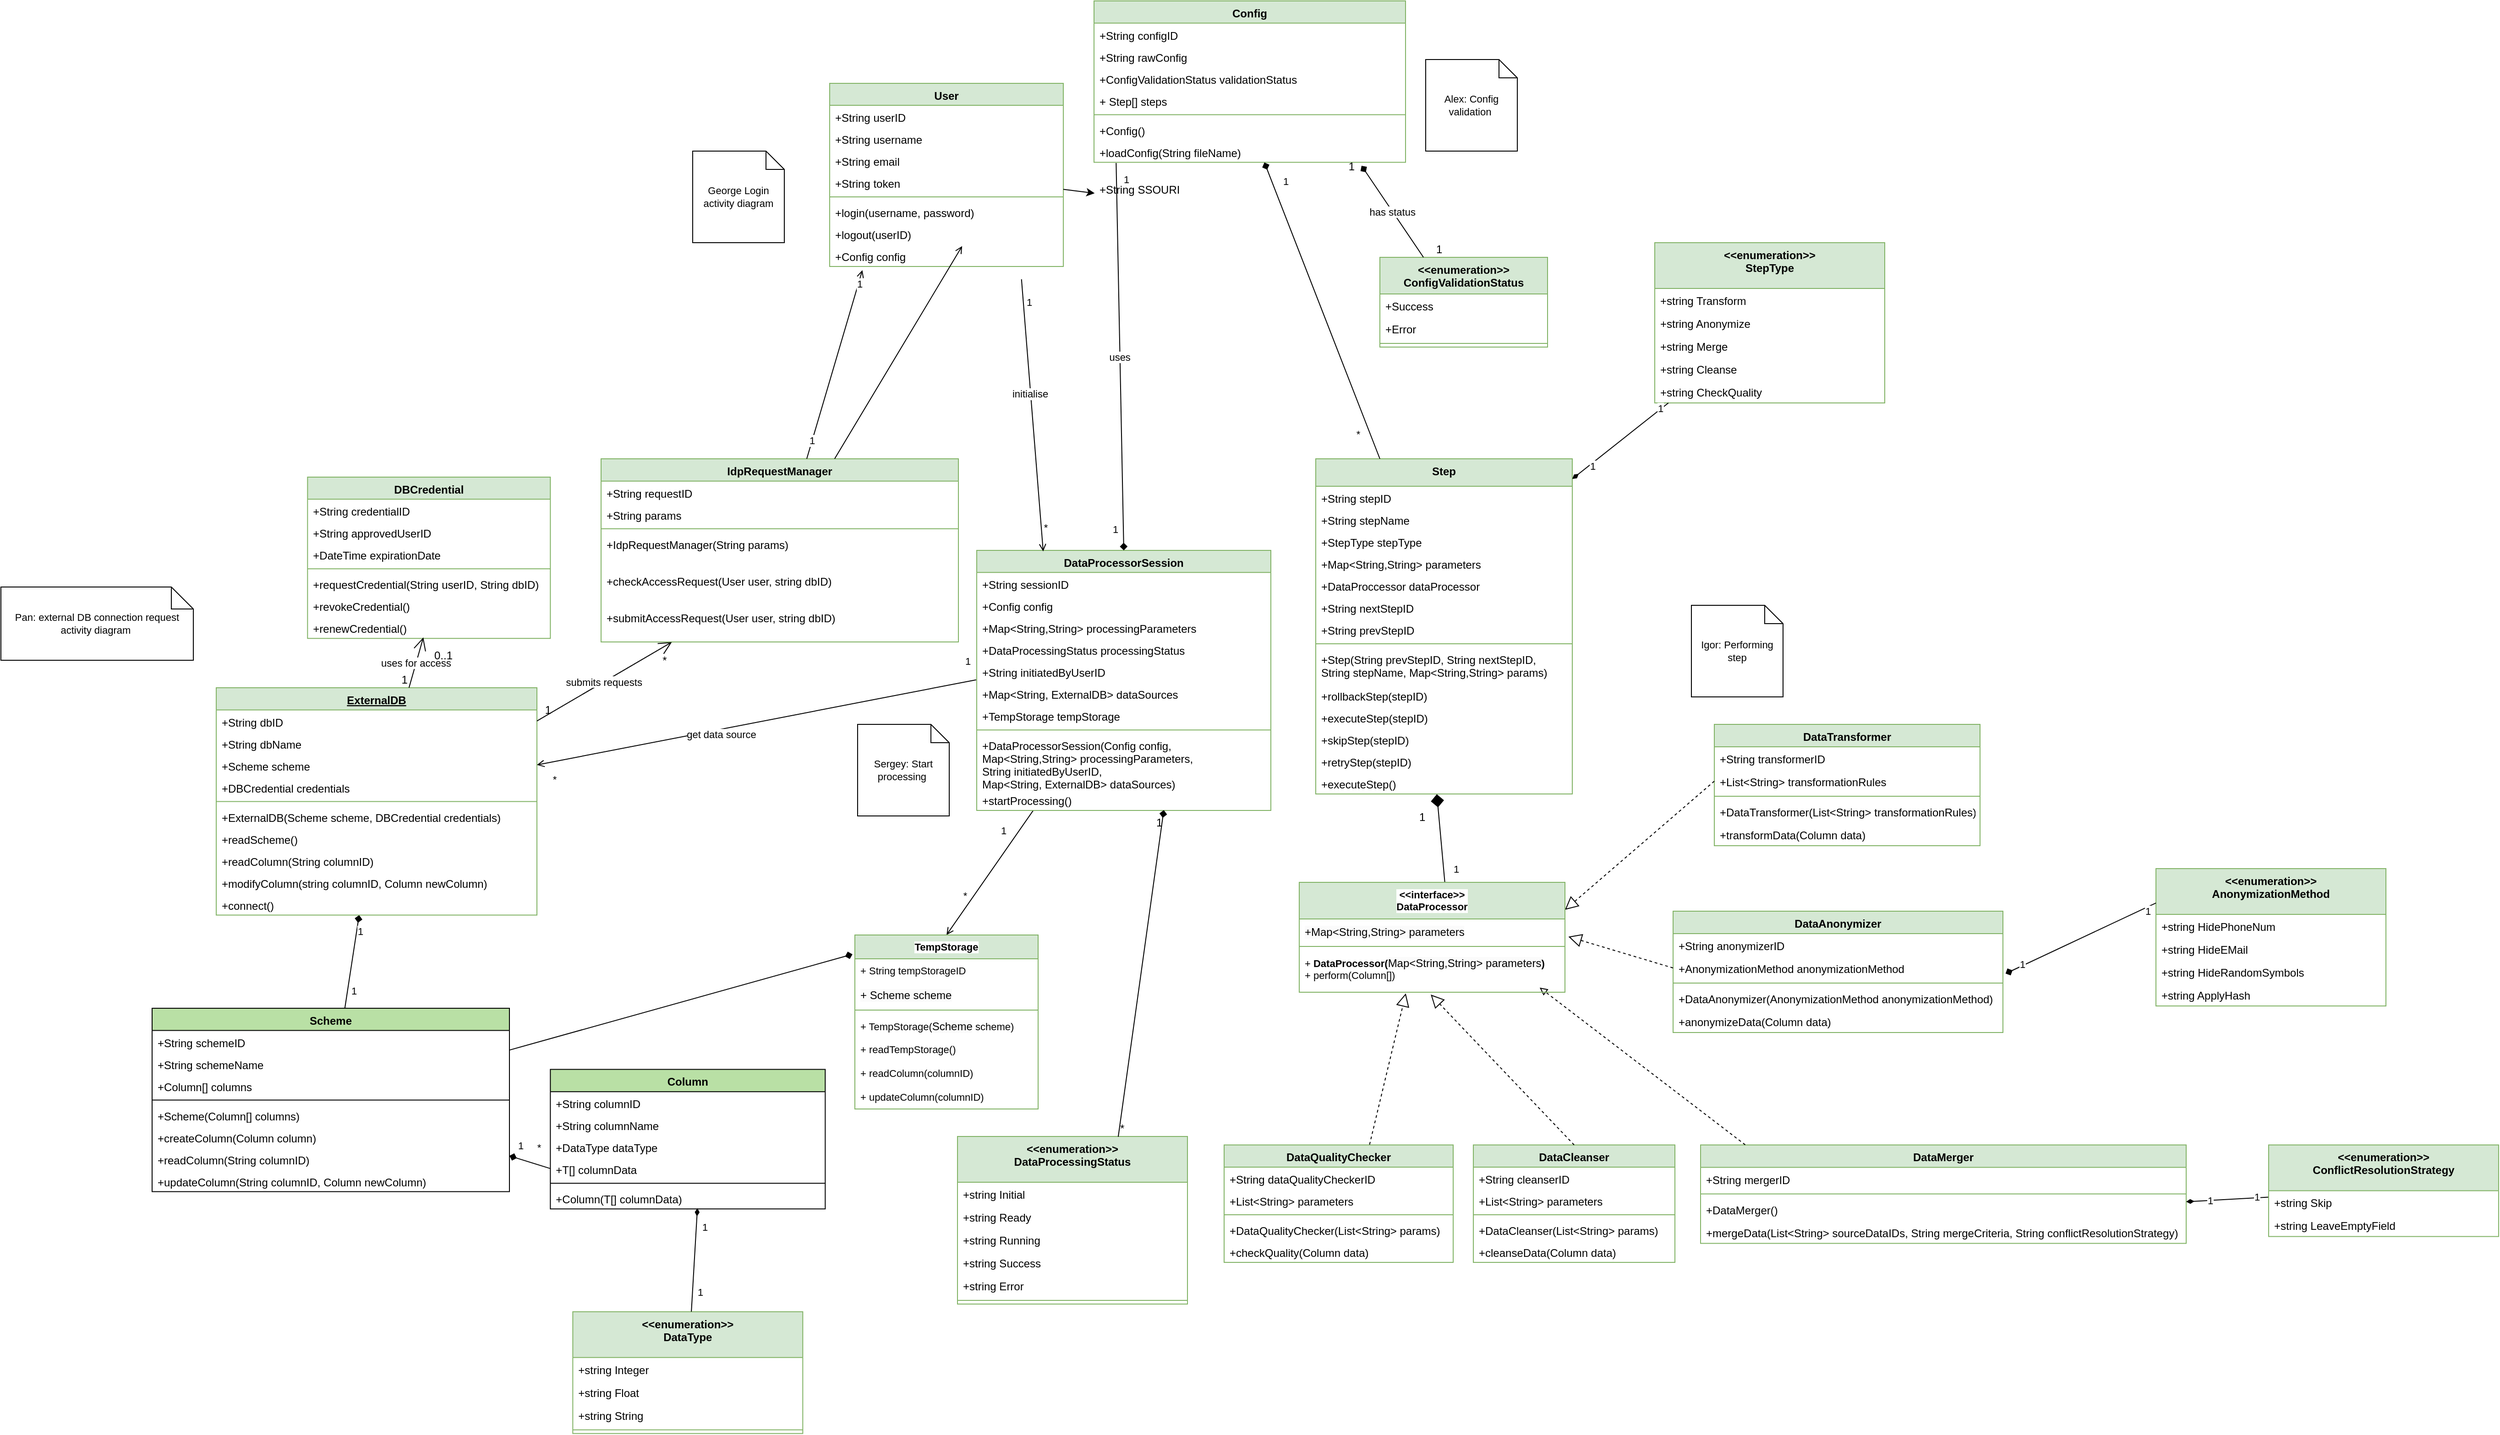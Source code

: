 <?xml version="1.0" encoding="UTF-8"?>
<mxfile version="24.8.3">
  <diagram name="Страница — 1" id="5Icx0bFq11m2tHFuqUy6">
    <mxGraphModel dx="5229" dy="3086" grid="1" gridSize="10" guides="1" tooltips="1" connect="1" arrows="1" fold="1" page="1" pageScale="1" pageWidth="827" pageHeight="1169" math="0" shadow="0">
      <root>
        <mxCell id="0" />
        <mxCell id="1" parent="0" />
        <mxCell id="2" value="User" style="swimlane;fontStyle=1;align=center;verticalAlign=top;childLayout=stackLayout;horizontal=1;startSize=23.944;horizontalStack=0;resizeParent=1;resizeParentMax=0;resizeLast=0;collapsible=0;marginBottom=0;fillColor=#d5e8d4;strokeColor=#82b366;" vertex="1" parent="1">
          <mxGeometry x="1609.5" y="1680" width="255" height="199.944" as="geometry" />
        </mxCell>
        <mxCell id="3" value="+String userID" style="text;strokeColor=none;fillColor=none;align=left;verticalAlign=top;spacingLeft=4;spacingRight=4;overflow=hidden;rotatable=0;points=[[0,0.5],[1,0.5]];portConstraint=eastwest;" vertex="1" parent="2">
          <mxGeometry y="23.944" width="255" height="24" as="geometry" />
        </mxCell>
        <mxCell id="4" value="+String username" style="text;strokeColor=none;fillColor=none;align=left;verticalAlign=top;spacingLeft=4;spacingRight=4;overflow=hidden;rotatable=0;points=[[0,0.5],[1,0.5]];portConstraint=eastwest;" vertex="1" parent="2">
          <mxGeometry y="47.944" width="255" height="24" as="geometry" />
        </mxCell>
        <mxCell id="5" value="+String email" style="text;strokeColor=none;fillColor=none;align=left;verticalAlign=top;spacingLeft=4;spacingRight=4;overflow=hidden;rotatable=0;points=[[0,0.5],[1,0.5]];portConstraint=eastwest;" vertex="1" parent="2">
          <mxGeometry y="71.944" width="255" height="24" as="geometry" />
        </mxCell>
        <mxCell id="6" value="+String token" style="text;strokeColor=none;fillColor=none;align=left;verticalAlign=top;spacingLeft=4;spacingRight=4;overflow=hidden;rotatable=0;points=[[0,0.5],[1,0.5]];portConstraint=eastwest;" vertex="1" parent="2">
          <mxGeometry y="95.944" width="255" height="24" as="geometry" />
        </mxCell>
        <mxCell id="7" style="line;strokeWidth=1;fillColor=none;align=left;verticalAlign=middle;spacingTop=-1;spacingLeft=3;spacingRight=3;rotatable=0;labelPosition=right;points=[];portConstraint=eastwest;strokeColor=inherit;" vertex="1" parent="2">
          <mxGeometry y="119.944" width="255" height="8" as="geometry" />
        </mxCell>
        <mxCell id="8" value="+login(username, password)" style="text;strokeColor=none;fillColor=none;align=left;verticalAlign=top;spacingLeft=4;spacingRight=4;overflow=hidden;rotatable=0;points=[[0,0.5],[1,0.5]];portConstraint=eastwest;" vertex="1" parent="2">
          <mxGeometry y="127.944" width="255" height="24" as="geometry" />
        </mxCell>
        <mxCell id="9" value="+logout(userID)" style="text;strokeColor=none;fillColor=none;align=left;verticalAlign=top;spacingLeft=4;spacingRight=4;overflow=hidden;rotatable=0;points=[[0,0.5],[1,0.5]];portConstraint=eastwest;" vertex="1" parent="2">
          <mxGeometry y="151.944" width="255" height="24" as="geometry" />
        </mxCell>
        <mxCell id="10" value="+Config config" style="text;strokeColor=none;fillColor=none;align=left;verticalAlign=top;spacingLeft=4;spacingRight=4;overflow=hidden;rotatable=0;points=[[0,0.5],[1,0.5]];portConstraint=eastwest;" vertex="1" parent="2">
          <mxGeometry y="175.944" width="255" height="24" as="geometry" />
        </mxCell>
        <mxCell id="11" value="IdpRequestManager" style="swimlane;fontStyle=1;align=center;verticalAlign=top;childLayout=stackLayout;horizontal=1;startSize=24.394;horizontalStack=0;resizeParent=1;resizeParentMax=0;resizeLast=0;collapsible=0;marginBottom=0;fillColor=#d5e8d4;strokeColor=#82b366;" vertex="1" parent="1">
          <mxGeometry x="1360" y="2090" width="390" height="200.004" as="geometry" />
        </mxCell>
        <mxCell id="12" value="+String requestID" style="text;strokeColor=none;fillColor=none;align=left;verticalAlign=top;spacingLeft=4;spacingRight=4;overflow=hidden;rotatable=0;points=[[0,0.5],[1,0.5]];portConstraint=eastwest;" vertex="1" parent="11">
          <mxGeometry y="24.394" width="390" height="24" as="geometry" />
        </mxCell>
        <mxCell id="13" style="line;strokeWidth=1;fillColor=none;align=left;verticalAlign=middle;spacingTop=-1;spacingLeft=3;spacingRight=3;rotatable=0;labelPosition=right;points=[];portConstraint=eastwest;strokeColor=inherit;" vertex="1" parent="11">
          <mxGeometry y="72.394" width="390" height="8" as="geometry" />
        </mxCell>
        <mxCell id="14" value="+IdpRequestManager(String params)" style="text;strokeColor=none;fillColor=none;align=left;verticalAlign=top;spacingLeft=4;spacingRight=4;overflow=hidden;rotatable=0;points=[[0,0.5],[1,0.5]];portConstraint=eastwest;" vertex="1" parent="11">
          <mxGeometry y="80.394" width="390" height="40" as="geometry" />
        </mxCell>
        <mxCell id="15" value="+checkAccessRequest(User user, string dbID)" style="text;strokeColor=none;fillColor=none;align=left;verticalAlign=top;spacingLeft=4;spacingRight=4;overflow=hidden;rotatable=0;points=[[0,0.5],[1,0.5]];portConstraint=eastwest;" vertex="1" parent="11">
          <mxGeometry y="120.394" width="390" height="40" as="geometry" />
        </mxCell>
        <mxCell id="16" value="+submitAccessRequest(User user, string dbID)" style="text;strokeColor=none;fillColor=none;align=left;verticalAlign=top;spacingLeft=4;spacingRight=4;overflow=hidden;rotatable=0;points=[[0,0.5],[1,0.5]];portConstraint=eastwest;" vertex="1" parent="11">
          <mxGeometry y="160.394" width="390" height="39.61" as="geometry" />
        </mxCell>
        <mxCell id="17" value="+String params" style="text;strokeColor=none;fillColor=none;align=left;verticalAlign=top;spacingLeft=4;spacingRight=4;overflow=hidden;rotatable=0;points=[[0,0.5],[1,0.5]];portConstraint=eastwest;" vertex="1" parent="11">
          <mxGeometry y="48.394" width="390" height="24" as="geometry" />
        </mxCell>
        <mxCell id="18" value="DBCredential" style="swimlane;fontStyle=1;align=center;verticalAlign=top;childLayout=stackLayout;horizontal=1;startSize=24.182;horizontalStack=0;resizeParent=1;resizeParentMax=0;resizeLast=0;collapsible=0;marginBottom=0;fillColor=#d5e8d4;strokeColor=#82b366;" vertex="1" parent="1">
          <mxGeometry x="1039.66" y="2110" width="265" height="176.182" as="geometry" />
        </mxCell>
        <mxCell id="19" value="+String credentialID" style="text;strokeColor=none;fillColor=none;align=left;verticalAlign=top;spacingLeft=4;spacingRight=4;overflow=hidden;rotatable=0;points=[[0,0.5],[1,0.5]];portConstraint=eastwest;" vertex="1" parent="18">
          <mxGeometry y="24.182" width="265" height="24" as="geometry" />
        </mxCell>
        <mxCell id="20" value="+String approvedUserID" style="text;strokeColor=none;fillColor=none;align=left;verticalAlign=top;spacingLeft=4;spacingRight=4;overflow=hidden;rotatable=0;points=[[0,0.5],[1,0.5]];portConstraint=eastwest;" vertex="1" parent="18">
          <mxGeometry y="48.182" width="265" height="24" as="geometry" />
        </mxCell>
        <mxCell id="21" value="+DateTime expirationDate" style="text;strokeColor=none;fillColor=none;align=left;verticalAlign=top;spacingLeft=4;spacingRight=4;overflow=hidden;rotatable=0;points=[[0,0.5],[1,0.5]];portConstraint=eastwest;" vertex="1" parent="18">
          <mxGeometry y="72.182" width="265" height="24" as="geometry" />
        </mxCell>
        <mxCell id="22" style="line;strokeWidth=1;fillColor=none;align=left;verticalAlign=middle;spacingTop=-1;spacingLeft=3;spacingRight=3;rotatable=0;labelPosition=right;points=[];portConstraint=eastwest;strokeColor=inherit;" vertex="1" parent="18">
          <mxGeometry y="96.182" width="265" height="8" as="geometry" />
        </mxCell>
        <mxCell id="23" value="+requestCredential(String userID, String dbID)" style="text;strokeColor=none;fillColor=none;align=left;verticalAlign=top;spacingLeft=4;spacingRight=4;overflow=hidden;rotatable=0;points=[[0,0.5],[1,0.5]];portConstraint=eastwest;" vertex="1" parent="18">
          <mxGeometry y="104.182" width="265" height="24" as="geometry" />
        </mxCell>
        <mxCell id="24" value="+revokeCredential()" style="text;strokeColor=none;fillColor=none;align=left;verticalAlign=top;spacingLeft=4;spacingRight=4;overflow=hidden;rotatable=0;points=[[0,0.5],[1,0.5]];portConstraint=eastwest;" vertex="1" parent="18">
          <mxGeometry y="128.182" width="265" height="24" as="geometry" />
        </mxCell>
        <mxCell id="25" value="+renewCredential()" style="text;strokeColor=none;fillColor=none;align=left;verticalAlign=top;spacingLeft=4;spacingRight=4;overflow=hidden;rotatable=0;points=[[0,0.5],[1,0.5]];portConstraint=eastwest;" vertex="1" parent="18">
          <mxGeometry y="152.182" width="265" height="24" as="geometry" />
        </mxCell>
        <mxCell id="26" style="edgeStyle=none;shape=connector;rounded=0;orthogonalLoop=1;jettySize=auto;html=1;strokeColor=default;align=center;verticalAlign=middle;fontFamily=Helvetica;fontSize=11;fontColor=default;labelBackgroundColor=default;endArrow=none;endFill=0;startArrow=diamond;startFill=1;" edge="1" source="29" target="43" parent="1">
          <mxGeometry relative="1" as="geometry" />
        </mxCell>
        <mxCell id="27" value="1" style="edgeLabel;html=1;align=center;verticalAlign=middle;resizable=0;points=[];" connectable="0" vertex="1" parent="26">
          <mxGeometry x="0.618" y="1" relative="1" as="geometry">
            <mxPoint x="5" as="offset" />
          </mxGeometry>
        </mxCell>
        <mxCell id="28" value="1" style="edgeLabel;html=1;align=center;verticalAlign=middle;resizable=0;points=[];" connectable="0" vertex="1" parent="26">
          <mxGeometry x="-0.67" y="3" relative="1" as="geometry">
            <mxPoint as="offset" />
          </mxGeometry>
        </mxCell>
        <mxCell id="29" value="ExternalDB" style="swimlane;fontStyle=5;align=center;verticalAlign=top;childLayout=stackLayout;horizontal=1;startSize=24.281;horizontalStack=0;resizeParent=1;resizeParentMax=0;resizeLast=0;collapsible=0;marginBottom=0;fillColor=#d5e8d4;strokeColor=#82b366;" vertex="1" parent="1">
          <mxGeometry x="940" y="2340" width="350" height="248.281" as="geometry" />
        </mxCell>
        <mxCell id="30" value="+String dbID" style="text;strokeColor=none;fillColor=none;align=left;verticalAlign=top;spacingLeft=4;spacingRight=4;overflow=hidden;rotatable=0;points=[[0,0.5],[1,0.5]];portConstraint=eastwest;" vertex="1" parent="29">
          <mxGeometry y="24.281" width="350" height="24" as="geometry" />
        </mxCell>
        <mxCell id="31" value="+String dbName" style="text;strokeColor=none;fillColor=none;align=left;verticalAlign=top;spacingLeft=4;spacingRight=4;overflow=hidden;rotatable=0;points=[[0,0.5],[1,0.5]];portConstraint=eastwest;" vertex="1" parent="29">
          <mxGeometry y="48.281" width="350" height="24" as="geometry" />
        </mxCell>
        <mxCell id="32" value="+Scheme scheme" style="text;strokeColor=none;fillColor=none;align=left;verticalAlign=top;spacingLeft=4;spacingRight=4;overflow=hidden;rotatable=0;points=[[0,0.5],[1,0.5]];portConstraint=eastwest;" vertex="1" parent="29">
          <mxGeometry y="72.281" width="350" height="24" as="geometry" />
        </mxCell>
        <mxCell id="33" value="+DBCredential credentials" style="text;strokeColor=none;fillColor=none;align=left;verticalAlign=top;spacingLeft=4;spacingRight=4;overflow=hidden;rotatable=0;points=[[0,0.5],[1,0.5]];portConstraint=eastwest;" vertex="1" parent="29">
          <mxGeometry y="96.281" width="350" height="24" as="geometry" />
        </mxCell>
        <mxCell id="34" style="line;strokeWidth=1;fillColor=none;align=left;verticalAlign=middle;spacingTop=-1;spacingLeft=3;spacingRight=3;rotatable=0;labelPosition=right;points=[];portConstraint=eastwest;strokeColor=inherit;fontStyle=4" vertex="1" parent="29">
          <mxGeometry y="120.281" width="350" height="8" as="geometry" />
        </mxCell>
        <mxCell id="35" value="+ExternalDB(Scheme scheme, DBCredential credentials)" style="text;strokeColor=none;fillColor=none;align=left;verticalAlign=top;spacingLeft=4;spacingRight=4;overflow=hidden;rotatable=0;points=[[0,0.5],[1,0.5]];portConstraint=eastwest;fontStyle=0" vertex="1" parent="29">
          <mxGeometry y="128.281" width="350" height="24" as="geometry" />
        </mxCell>
        <mxCell id="36" value="+readScheme()" style="text;strokeColor=none;fillColor=none;align=left;verticalAlign=top;spacingLeft=4;spacingRight=4;overflow=hidden;rotatable=0;points=[[0,0.5],[1,0.5]];portConstraint=eastwest;fontStyle=0" vertex="1" parent="29">
          <mxGeometry y="152.281" width="350" height="24" as="geometry" />
        </mxCell>
        <mxCell id="37" value="+readColumn(String columnID)" style="text;strokeColor=none;fillColor=none;align=left;verticalAlign=top;spacingLeft=4;spacingRight=4;overflow=hidden;rotatable=0;points=[[0,0.5],[1,0.5]];portConstraint=eastwest;fontStyle=0" vertex="1" parent="29">
          <mxGeometry y="176.281" width="350" height="24" as="geometry" />
        </mxCell>
        <mxCell id="38" value="+modifyColumn(string columnID, Column newColumn)" style="text;strokeColor=none;fillColor=none;align=left;verticalAlign=top;spacingLeft=4;spacingRight=4;overflow=hidden;rotatable=0;points=[[0,0.5],[1,0.5]];portConstraint=eastwest;fontStyle=0" vertex="1" parent="29">
          <mxGeometry y="200.281" width="350" height="24" as="geometry" />
        </mxCell>
        <mxCell id="39" value="+connect()" style="text;strokeColor=none;fillColor=none;align=left;verticalAlign=top;spacingLeft=4;spacingRight=4;overflow=hidden;rotatable=0;points=[[0,0.5],[1,0.5]];portConstraint=eastwest;fontStyle=0" vertex="1" parent="29">
          <mxGeometry y="224.281" width="350" height="24" as="geometry" />
        </mxCell>
        <mxCell id="40" style="edgeStyle=none;shape=connector;rounded=0;orthogonalLoop=1;jettySize=auto;html=1;entryX=0;entryY=0.5;entryDx=0;entryDy=0;strokeColor=default;align=center;verticalAlign=middle;fontFamily=Helvetica;fontSize=11;fontColor=default;labelBackgroundColor=default;endArrow=none;endFill=0;startArrow=diamond;startFill=1;" edge="1" source="43" target="56" parent="1">
          <mxGeometry relative="1" as="geometry" />
        </mxCell>
        <mxCell id="41" value="*" style="edgeLabel;html=1;align=center;verticalAlign=middle;resizable=0;points=[];" connectable="0" vertex="1" parent="40">
          <mxGeometry x="0.177" y="2" relative="1" as="geometry">
            <mxPoint x="5" y="-16" as="offset" />
          </mxGeometry>
        </mxCell>
        <mxCell id="42" value="1" style="edgeLabel;html=1;align=center;verticalAlign=middle;resizable=0;points=[];" connectable="0" vertex="1" parent="40">
          <mxGeometry x="-0.184" y="2" relative="1" as="geometry">
            <mxPoint x="-7" y="-15" as="offset" />
          </mxGeometry>
        </mxCell>
        <mxCell id="43" value="Scheme" style="swimlane;fontStyle=1;align=center;verticalAlign=top;childLayout=stackLayout;horizontal=1;startSize=24.281;horizontalStack=0;resizeParent=1;resizeParentMax=0;resizeLast=0;collapsible=0;marginBottom=0;fillColor=#B9E0A5;" vertex="1" parent="1">
          <mxGeometry x="870" y="2690" width="390" height="200.281" as="geometry" />
        </mxCell>
        <mxCell id="44" value="+String schemeID" style="text;strokeColor=none;fillColor=none;align=left;verticalAlign=top;spacingLeft=4;spacingRight=4;overflow=hidden;rotatable=0;points=[[0,0.5],[1,0.5]];portConstraint=eastwest;" vertex="1" parent="43">
          <mxGeometry y="24.281" width="390" height="24" as="geometry" />
        </mxCell>
        <mxCell id="45" value="+String schemeName" style="text;strokeColor=none;fillColor=none;align=left;verticalAlign=top;spacingLeft=4;spacingRight=4;overflow=hidden;rotatable=0;points=[[0,0.5],[1,0.5]];portConstraint=eastwest;" vertex="1" parent="43">
          <mxGeometry y="48.281" width="390" height="24" as="geometry" />
        </mxCell>
        <mxCell id="46" value="+Column[] columns" style="text;strokeColor=none;fillColor=none;align=left;verticalAlign=top;spacingLeft=4;spacingRight=4;overflow=hidden;rotatable=0;points=[[0,0.5],[1,0.5]];portConstraint=eastwest;" vertex="1" parent="43">
          <mxGeometry y="72.281" width="390" height="24" as="geometry" />
        </mxCell>
        <mxCell id="47" style="line;strokeWidth=1;fillColor=none;align=left;verticalAlign=middle;spacingTop=-1;spacingLeft=3;spacingRight=3;rotatable=0;labelPosition=right;points=[];portConstraint=eastwest;strokeColor=inherit;" vertex="1" parent="43">
          <mxGeometry y="96.281" width="390" height="8" as="geometry" />
        </mxCell>
        <mxCell id="48" value="+Scheme(Column[] columns)" style="text;strokeColor=none;fillColor=none;align=left;verticalAlign=top;spacingLeft=4;spacingRight=4;overflow=hidden;rotatable=0;points=[[0,0.5],[1,0.5]];portConstraint=eastwest;" vertex="1" parent="43">
          <mxGeometry y="104.281" width="390" height="24" as="geometry" />
        </mxCell>
        <mxCell id="49" value="+createColumn(Column column)" style="text;strokeColor=none;fillColor=none;align=left;verticalAlign=top;spacingLeft=4;spacingRight=4;overflow=hidden;rotatable=0;points=[[0,0.5],[1,0.5]];portConstraint=eastwest;" vertex="1" parent="43">
          <mxGeometry y="128.281" width="390" height="24" as="geometry" />
        </mxCell>
        <mxCell id="50" value="+readColumn(String columnID)" style="text;strokeColor=none;fillColor=none;align=left;verticalAlign=top;spacingLeft=4;spacingRight=4;overflow=hidden;rotatable=0;points=[[0,0.5],[1,0.5]];portConstraint=eastwest;" vertex="1" parent="43">
          <mxGeometry y="152.281" width="390" height="24" as="geometry" />
        </mxCell>
        <mxCell id="51" value="+updateColumn(String columnID, Column newColumn)" style="text;strokeColor=none;fillColor=none;align=left;verticalAlign=top;spacingLeft=4;spacingRight=4;overflow=hidden;rotatable=0;points=[[0,0.5],[1,0.5]];portConstraint=eastwest;" vertex="1" parent="43">
          <mxGeometry y="176.281" width="390" height="24" as="geometry" />
        </mxCell>
        <mxCell id="52" value="Column" style="swimlane;fontStyle=1;align=center;verticalAlign=top;childLayout=stackLayout;horizontal=1;startSize=24.394;horizontalStack=0;resizeParent=1;resizeParentMax=0;resizeLast=0;collapsible=0;marginBottom=0;fillColor=#B9E0A5;" vertex="1" parent="1">
          <mxGeometry x="1304.66" y="2756.69" width="300" height="152.394" as="geometry" />
        </mxCell>
        <mxCell id="53" value="+String columnID" style="text;strokeColor=none;fillColor=none;align=left;verticalAlign=top;spacingLeft=4;spacingRight=4;overflow=hidden;rotatable=0;points=[[0,0.5],[1,0.5]];portConstraint=eastwest;" vertex="1" parent="52">
          <mxGeometry y="24.394" width="300" height="24" as="geometry" />
        </mxCell>
        <mxCell id="54" value="+String columnName" style="text;strokeColor=none;fillColor=none;align=left;verticalAlign=top;spacingLeft=4;spacingRight=4;overflow=hidden;rotatable=0;points=[[0,0.5],[1,0.5]];portConstraint=eastwest;" vertex="1" parent="52">
          <mxGeometry y="48.394" width="300" height="24" as="geometry" />
        </mxCell>
        <mxCell id="55" value="+DataType dataType" style="text;strokeColor=none;fillColor=none;align=left;verticalAlign=top;spacingLeft=4;spacingRight=4;overflow=hidden;rotatable=0;points=[[0,0.5],[1,0.5]];portConstraint=eastwest;fontStyle=0" vertex="1" parent="52">
          <mxGeometry y="72.394" width="300" height="24" as="geometry" />
        </mxCell>
        <mxCell id="56" value="+T[] columnData" style="text;strokeColor=none;fillColor=none;align=left;verticalAlign=top;spacingLeft=4;spacingRight=4;overflow=hidden;rotatable=0;points=[[0,0.5],[1,0.5]];portConstraint=eastwest;" vertex="1" parent="52">
          <mxGeometry y="96.394" width="300" height="24" as="geometry" />
        </mxCell>
        <mxCell id="57" style="line;strokeWidth=1;fillColor=none;align=left;verticalAlign=middle;spacingTop=-1;spacingLeft=3;spacingRight=3;rotatable=0;labelPosition=right;points=[];portConstraint=eastwest;strokeColor=inherit;" vertex="1" parent="52">
          <mxGeometry y="120.394" width="300" height="8" as="geometry" />
        </mxCell>
        <mxCell id="58" value="+Column(T[] columnData)" style="text;strokeColor=none;fillColor=none;align=left;verticalAlign=top;spacingLeft=4;spacingRight=4;overflow=hidden;rotatable=0;points=[[0,0.5],[1,0.5]];portConstraint=eastwest;" vertex="1" parent="52">
          <mxGeometry y="128.394" width="300" height="24" as="geometry" />
        </mxCell>
        <mxCell id="59" value="Config" style="swimlane;fontStyle=1;align=center;verticalAlign=top;childLayout=stackLayout;horizontal=1;startSize=24.281;horizontalStack=0;resizeParent=1;resizeParentMax=0;resizeLast=0;collapsible=0;marginBottom=0;fillColor=#d5e8d4;strokeColor=#82b366;" vertex="1" parent="1">
          <mxGeometry x="1898" y="1590.0" width="340" height="176.281" as="geometry" />
        </mxCell>
        <mxCell id="60" value="+String configID" style="text;strokeColor=none;fillColor=none;align=left;verticalAlign=top;spacingLeft=4;spacingRight=4;overflow=hidden;rotatable=0;points=[[0,0.5],[1,0.5]];portConstraint=eastwest;" vertex="1" parent="59">
          <mxGeometry y="24.281" width="340" height="24" as="geometry" />
        </mxCell>
        <mxCell id="61" value="+String rawConfig" style="text;strokeColor=none;fillColor=none;align=left;verticalAlign=top;spacingLeft=4;spacingRight=4;overflow=hidden;rotatable=0;points=[[0,0.5],[1,0.5]];portConstraint=eastwest;" vertex="1" parent="59">
          <mxGeometry y="48.281" width="340" height="24" as="geometry" />
        </mxCell>
        <mxCell id="62" value="+ConfigValidationStatus validationStatus" style="text;strokeColor=none;fillColor=none;align=left;verticalAlign=top;spacingLeft=4;spacingRight=4;overflow=hidden;rotatable=0;points=[[0,0.5],[1,0.5]];portConstraint=eastwest;" vertex="1" parent="59">
          <mxGeometry y="72.281" width="340" height="24" as="geometry" />
        </mxCell>
        <mxCell id="63" value="+ Step[] steps" style="text;strokeColor=none;fillColor=none;align=left;verticalAlign=top;spacingLeft=4;spacingRight=4;overflow=hidden;rotatable=0;points=[[0,0.5],[1,0.5]];portConstraint=eastwest;" vertex="1" parent="59">
          <mxGeometry y="96.281" width="340" height="24" as="geometry" />
        </mxCell>
        <mxCell id="64" style="line;strokeWidth=1;fillColor=none;align=left;verticalAlign=middle;spacingTop=-1;spacingLeft=3;spacingRight=3;rotatable=0;labelPosition=right;points=[];portConstraint=eastwest;strokeColor=inherit;" vertex="1" parent="59">
          <mxGeometry y="120.281" width="340" height="8" as="geometry" />
        </mxCell>
        <mxCell id="65" value="+Config()" style="text;strokeColor=none;fillColor=none;align=left;verticalAlign=top;spacingLeft=4;spacingRight=4;overflow=hidden;rotatable=0;points=[[0,0.5],[1,0.5]];portConstraint=eastwest;" vertex="1" parent="59">
          <mxGeometry y="128.281" width="340" height="24" as="geometry" />
        </mxCell>
        <mxCell id="66" value="+loadConfig(String fileName)" style="text;strokeColor=none;fillColor=none;align=left;verticalAlign=top;spacingLeft=4;spacingRight=4;overflow=hidden;rotatable=0;points=[[0,0.5],[1,0.5]];portConstraint=eastwest;" vertex="1" parent="59">
          <mxGeometry y="152.281" width="340" height="24" as="geometry" />
        </mxCell>
        <mxCell id="67" value="+String SSOURI" style="text;strokeColor=none;fillColor=none;align=left;verticalAlign=top;spacingLeft=4;spacingRight=4;overflow=hidden;rotatable=0;points=[[0,0.5],[1,0.5]];portConstraint=eastwest;" vertex="1" parent="59">
          <mxGeometry y="192.281" width="340" height="24" as="geometry" />
        </mxCell>
        <mxCell id="68" value="&lt;&lt;enumeration&gt;&gt;&#xa;ConfigValidationStatus" style="swimlane;fontStyle=1;align=center;verticalAlign=top;childLayout=stackLayout;horizontal=1;startSize=40;horizontalStack=0;resizeParent=1;resizeParentMax=0;resizeLast=0;collapsible=0;marginBottom=0;fillColor=#d5e8d4;strokeColor=#82b366;" vertex="1" parent="1">
          <mxGeometry x="2210" y="1870" width="183" height="98" as="geometry" />
        </mxCell>
        <mxCell id="69" value="+Success" style="text;strokeColor=none;fillColor=none;align=left;verticalAlign=top;spacingLeft=4;spacingRight=4;overflow=hidden;rotatable=0;points=[[0,0.5],[1,0.5]];portConstraint=eastwest;" vertex="1" parent="68">
          <mxGeometry y="40" width="183" height="25" as="geometry" />
        </mxCell>
        <mxCell id="70" value="+Error" style="text;strokeColor=none;fillColor=none;align=left;verticalAlign=top;spacingLeft=4;spacingRight=4;overflow=hidden;rotatable=0;points=[[0,0.5],[1,0.5]];portConstraint=eastwest;" vertex="1" parent="68">
          <mxGeometry y="65" width="183" height="25" as="geometry" />
        </mxCell>
        <mxCell id="71" style="line;strokeWidth=1;fillColor=none;align=left;verticalAlign=middle;spacingTop=-1;spacingLeft=3;spacingRight=3;rotatable=0;labelPosition=right;points=[];portConstraint=eastwest;strokeColor=inherit;" vertex="1" parent="68">
          <mxGeometry y="90" width="183" height="8" as="geometry" />
        </mxCell>
        <mxCell id="72" value="1" style="edgeStyle=none;shape=connector;rounded=0;orthogonalLoop=1;jettySize=auto;html=1;entryX=0.5;entryY=0;entryDx=0;entryDy=0;strokeColor=default;align=center;verticalAlign=middle;fontFamily=Helvetica;fontSize=11;fontColor=default;labelBackgroundColor=default;endArrow=open;endFill=0;" edge="1" source="74" target="174" parent="1">
          <mxGeometry x="-0.557" y="-14" relative="1" as="geometry">
            <mxPoint as="offset" />
          </mxGeometry>
        </mxCell>
        <mxCell id="73" value="*" style="edgeLabel;html=1;align=center;verticalAlign=middle;resizable=0;points=[];fontFamily=Helvetica;fontSize=11;fontColor=default;labelBackgroundColor=default;" connectable="0" vertex="1" parent="72">
          <mxGeometry x="0.413" relative="1" as="geometry">
            <mxPoint x="-8" y="-3" as="offset" />
          </mxGeometry>
        </mxCell>
        <mxCell id="74" value="DataProcessorSession" style="swimlane;fontStyle=1;align=center;verticalAlign=top;childLayout=stackLayout;horizontal=1;startSize=24.182;horizontalStack=0;resizeParent=1;resizeParentMax=0;resizeLast=0;collapsible=0;marginBottom=0;fillColor=#d5e8d4;strokeColor=#82b366;" vertex="1" parent="1">
          <mxGeometry x="1770" y="2190" width="321" height="284.002" as="geometry" />
        </mxCell>
        <mxCell id="75" value="+String sessionID" style="text;strokeColor=none;fillColor=none;align=left;verticalAlign=top;spacingLeft=4;spacingRight=4;overflow=hidden;rotatable=0;points=[[0,0.5],[1,0.5]];portConstraint=eastwest;" vertex="1" parent="74">
          <mxGeometry y="24.182" width="321" height="24" as="geometry" />
        </mxCell>
        <mxCell id="76" value="+Config config" style="text;strokeColor=none;fillColor=none;align=left;verticalAlign=top;spacingLeft=4;spacingRight=4;overflow=hidden;rotatable=0;points=[[0,0.5],[1,0.5]];portConstraint=eastwest;" vertex="1" parent="74">
          <mxGeometry y="48.182" width="321" height="24" as="geometry" />
        </mxCell>
        <mxCell id="77" value="+Map&lt;String,String&gt; processingParameters" style="text;strokeColor=none;fillColor=none;align=left;verticalAlign=top;spacingLeft=4;spacingRight=4;overflow=hidden;rotatable=0;points=[[0,0.5],[1,0.5]];portConstraint=eastwest;" vertex="1" parent="74">
          <mxGeometry y="72.182" width="321" height="24" as="geometry" />
        </mxCell>
        <mxCell id="78" value="+DataProcessingStatus processingStatus" style="text;strokeColor=none;fillColor=none;align=left;verticalAlign=top;spacingLeft=4;spacingRight=4;overflow=hidden;rotatable=0;points=[[0,0.5],[1,0.5]];portConstraint=eastwest;" vertex="1" parent="74">
          <mxGeometry y="96.182" width="321" height="24" as="geometry" />
        </mxCell>
        <mxCell id="79" value="+String initiatedByUserID" style="text;strokeColor=none;fillColor=none;align=left;verticalAlign=top;spacingLeft=4;spacingRight=4;overflow=hidden;rotatable=0;points=[[0,0.5],[1,0.5]];portConstraint=eastwest;" vertex="1" parent="74">
          <mxGeometry y="120.182" width="321" height="24" as="geometry" />
        </mxCell>
        <mxCell id="80" value="+Map&lt;String, ExternalDB&gt; dataSources" style="text;strokeColor=none;fillColor=none;align=left;verticalAlign=top;spacingLeft=4;spacingRight=4;overflow=hidden;rotatable=0;points=[[0,0.5],[1,0.5]];portConstraint=eastwest;" vertex="1" parent="74">
          <mxGeometry y="144.182" width="321" height="24" as="geometry" />
        </mxCell>
        <mxCell id="81" value="+TempStorage tempStorage" style="text;strokeColor=none;fillColor=none;align=left;verticalAlign=top;spacingLeft=4;spacingRight=4;overflow=hidden;rotatable=0;points=[[0,0.5],[1,0.5]];portConstraint=eastwest;" vertex="1" parent="74">
          <mxGeometry y="168.182" width="321" height="24" as="geometry" />
        </mxCell>
        <mxCell id="82" style="line;strokeWidth=1;fillColor=none;align=left;verticalAlign=middle;spacingTop=-1;spacingLeft=3;spacingRight=3;rotatable=0;labelPosition=right;points=[];portConstraint=eastwest;strokeColor=inherit;" vertex="1" parent="74">
          <mxGeometry y="192.182" width="321" height="8" as="geometry" />
        </mxCell>
        <mxCell id="83" value="+DataProcessorSession(Config config, &#xa;Map&lt;String,String&gt; processingParameters, &#xa;String initiatedByUserID,&#xa;Map&lt;String, ExternalDB&gt; dataSources)" style="text;strokeColor=none;fillColor=none;align=left;verticalAlign=top;spacingLeft=4;spacingRight=4;overflow=hidden;rotatable=0;points=[[0,0.5],[1,0.5]];portConstraint=eastwest;" vertex="1" parent="74">
          <mxGeometry y="200.182" width="321" height="59.82" as="geometry" />
        </mxCell>
        <mxCell id="84" value="+startProcessing()" style="text;strokeColor=none;fillColor=none;align=left;verticalAlign=top;spacingLeft=4;spacingRight=4;overflow=hidden;rotatable=0;points=[[0,0.5],[1,0.5]];portConstraint=eastwest;" vertex="1" parent="74">
          <mxGeometry y="260.002" width="321" height="24" as="geometry" />
        </mxCell>
        <mxCell id="85" value="Step" style="swimlane;fontStyle=1;align=center;verticalAlign=top;childLayout=stackLayout;horizontal=1;startSize=30;horizontalStack=0;resizeParent=1;resizeParentMax=0;resizeLast=0;collapsible=0;marginBottom=0;fillColor=#d5e8d4;strokeColor=#82b366;" vertex="1" parent="1">
          <mxGeometry x="2140" y="2090" width="280" height="366" as="geometry" />
        </mxCell>
        <mxCell id="86" value="+String stepID" style="text;strokeColor=none;fillColor=none;align=left;verticalAlign=top;spacingLeft=4;spacingRight=4;overflow=hidden;rotatable=0;points=[[0,0.5],[1,0.5]];portConstraint=eastwest;" vertex="1" parent="85">
          <mxGeometry y="30" width="280" height="24" as="geometry" />
        </mxCell>
        <mxCell id="87" value="+String stepName" style="text;strokeColor=none;fillColor=none;align=left;verticalAlign=top;spacingLeft=4;spacingRight=4;overflow=hidden;rotatable=0;points=[[0,0.5],[1,0.5]];portConstraint=eastwest;" vertex="1" parent="85">
          <mxGeometry y="54" width="280" height="24" as="geometry" />
        </mxCell>
        <mxCell id="88" value="+StepType stepType" style="text;strokeColor=none;fillColor=none;align=left;verticalAlign=top;spacingLeft=4;spacingRight=4;overflow=hidden;rotatable=0;points=[[0,0.5],[1,0.5]];portConstraint=eastwest;fontStyle=0" vertex="1" parent="85">
          <mxGeometry y="78" width="280" height="24" as="geometry" />
        </mxCell>
        <mxCell id="89" value="+Map&lt;String,String&gt; parameters" style="text;strokeColor=none;fillColor=none;align=left;verticalAlign=top;spacingLeft=4;spacingRight=4;overflow=hidden;rotatable=0;points=[[0,0.5],[1,0.5]];portConstraint=eastwest;" vertex="1" parent="85">
          <mxGeometry y="102" width="280" height="24" as="geometry" />
        </mxCell>
        <mxCell id="90" value="+DataProccessor dataProcessor" style="text;strokeColor=none;fillColor=none;align=left;verticalAlign=top;spacingLeft=4;spacingRight=4;overflow=hidden;rotatable=0;points=[[0,0.5],[1,0.5]];portConstraint=eastwest;" vertex="1" parent="85">
          <mxGeometry y="126" width="280" height="24" as="geometry" />
        </mxCell>
        <mxCell id="91" value="+String nextStepID" style="text;strokeColor=none;fillColor=none;align=left;verticalAlign=top;spacingLeft=4;spacingRight=4;overflow=hidden;rotatable=0;points=[[0,0.5],[1,0.5]];portConstraint=eastwest;" vertex="1" parent="85">
          <mxGeometry y="150" width="280" height="24" as="geometry" />
        </mxCell>
        <mxCell id="92" value="+String prevStepID" style="text;strokeColor=none;fillColor=none;align=left;verticalAlign=top;spacingLeft=4;spacingRight=4;overflow=hidden;rotatable=0;points=[[0,0.5],[1,0.5]];portConstraint=eastwest;" vertex="1" parent="85">
          <mxGeometry y="174" width="280" height="24" as="geometry" />
        </mxCell>
        <mxCell id="93" style="line;strokeWidth=1;fillColor=none;align=left;verticalAlign=middle;spacingTop=-1;spacingLeft=3;spacingRight=3;rotatable=0;labelPosition=right;points=[];portConstraint=eastwest;strokeColor=inherit;" vertex="1" parent="85">
          <mxGeometry y="198" width="280" height="8" as="geometry" />
        </mxCell>
        <mxCell id="94" value="+Step(String prevStepID, String nextStepID, &#xa;String stepName, Map&lt;String,String&gt; params)" style="text;strokeColor=none;fillColor=none;align=left;verticalAlign=top;spacingLeft=4;spacingRight=4;overflow=hidden;rotatable=0;points=[[0,0.5],[1,0.5]];portConstraint=eastwest;" vertex="1" parent="85">
          <mxGeometry y="206" width="280" height="40" as="geometry" />
        </mxCell>
        <mxCell id="95" value="+rollbackStep(stepID)" style="text;strokeColor=none;fillColor=none;align=left;verticalAlign=top;spacingLeft=4;spacingRight=4;overflow=hidden;rotatable=0;points=[[0,0.5],[1,0.5]];portConstraint=eastwest;" vertex="1" parent="85">
          <mxGeometry y="246" width="280" height="24" as="geometry" />
        </mxCell>
        <mxCell id="96" value="+executeStep(stepID)" style="text;strokeColor=none;fillColor=none;align=left;verticalAlign=top;spacingLeft=4;spacingRight=4;overflow=hidden;rotatable=0;points=[[0,0.5],[1,0.5]];portConstraint=eastwest;" vertex="1" parent="85">
          <mxGeometry y="270" width="280" height="24" as="geometry" />
        </mxCell>
        <mxCell id="97" value="+skipStep(stepID)" style="text;strokeColor=none;fillColor=none;align=left;verticalAlign=top;spacingLeft=4;spacingRight=4;overflow=hidden;rotatable=0;points=[[0,0.5],[1,0.5]];portConstraint=eastwest;" vertex="1" parent="85">
          <mxGeometry y="294" width="280" height="24" as="geometry" />
        </mxCell>
        <mxCell id="98" value="+retryStep(stepID)" style="text;strokeColor=none;fillColor=none;align=left;verticalAlign=top;spacingLeft=4;spacingRight=4;overflow=hidden;rotatable=0;points=[[0,0.5],[1,0.5]];portConstraint=eastwest;" vertex="1" parent="85">
          <mxGeometry y="318" width="280" height="24" as="geometry" />
        </mxCell>
        <mxCell id="99" value="+executeStep()" style="text;strokeColor=none;fillColor=none;align=left;verticalAlign=top;spacingLeft=4;spacingRight=4;overflow=hidden;rotatable=0;points=[[0,0.5],[1,0.5]];portConstraint=eastwest;" vertex="1" parent="85">
          <mxGeometry y="342" width="280" height="24" as="geometry" />
        </mxCell>
        <mxCell id="100" value="&lt;&lt;enumeration&gt;&gt;&#xa;DataProcessingStatus" style="swimlane;fontStyle=1;align=center;verticalAlign=top;childLayout=stackLayout;horizontal=1;startSize=50;horizontalStack=0;resizeParent=1;resizeParentMax=0;resizeLast=0;collapsible=0;marginBottom=0;fillColor=#d5e8d4;strokeColor=#82b366;" vertex="1" parent="1">
          <mxGeometry x="1749" y="2830" width="251" height="183" as="geometry" />
        </mxCell>
        <mxCell id="101" value="+string Initial" style="text;strokeColor=none;fillColor=none;align=left;verticalAlign=top;spacingLeft=4;spacingRight=4;overflow=hidden;rotatable=0;points=[[0,0.5],[1,0.5]];portConstraint=eastwest;" vertex="1" parent="100">
          <mxGeometry y="50" width="251" height="25" as="geometry" />
        </mxCell>
        <mxCell id="102" value="+string Ready" style="text;strokeColor=none;fillColor=none;align=left;verticalAlign=top;spacingLeft=4;spacingRight=4;overflow=hidden;rotatable=0;points=[[0,0.5],[1,0.5]];portConstraint=eastwest;" vertex="1" parent="100">
          <mxGeometry y="75" width="251" height="25" as="geometry" />
        </mxCell>
        <mxCell id="103" value="+string Running" style="text;strokeColor=none;fillColor=none;align=left;verticalAlign=top;spacingLeft=4;spacingRight=4;overflow=hidden;rotatable=0;points=[[0,0.5],[1,0.5]];portConstraint=eastwest;" vertex="1" parent="100">
          <mxGeometry y="100" width="251" height="25" as="geometry" />
        </mxCell>
        <mxCell id="104" value="+string Success" style="text;strokeColor=none;fillColor=none;align=left;verticalAlign=top;spacingLeft=4;spacingRight=4;overflow=hidden;rotatable=0;points=[[0,0.5],[1,0.5]];portConstraint=eastwest;" vertex="1" parent="100">
          <mxGeometry y="125" width="251" height="25" as="geometry" />
        </mxCell>
        <mxCell id="105" value="+string Error" style="text;strokeColor=none;fillColor=none;align=left;verticalAlign=top;spacingLeft=4;spacingRight=4;overflow=hidden;rotatable=0;points=[[0,0.5],[1,0.5]];portConstraint=eastwest;" vertex="1" parent="100">
          <mxGeometry y="150" width="251" height="25" as="geometry" />
        </mxCell>
        <mxCell id="106" style="line;strokeWidth=1;fillColor=none;align=left;verticalAlign=middle;spacingTop=-1;spacingLeft=3;spacingRight=3;rotatable=0;labelPosition=right;points=[];portConstraint=eastwest;strokeColor=inherit;" vertex="1" parent="100">
          <mxGeometry y="175" width="251" height="8" as="geometry" />
        </mxCell>
        <mxCell id="107" value="DataMerger" style="swimlane;fontStyle=1;align=center;verticalAlign=top;childLayout=stackLayout;horizontal=1;startSize=24.522;horizontalStack=0;resizeParent=1;resizeParentMax=0;resizeLast=0;collapsible=0;marginBottom=0;fillColor=#d5e8d4;strokeColor=#82b366;" vertex="1" parent="1">
          <mxGeometry x="2560" y="2839.24" width="530" height="107.522" as="geometry" />
        </mxCell>
        <mxCell id="108" value="+String mergerID" style="text;strokeColor=none;fillColor=none;align=left;verticalAlign=top;spacingLeft=4;spacingRight=4;overflow=hidden;rotatable=0;points=[[0,0.5],[1,0.5]];portConstraint=eastwest;" vertex="1" parent="107">
          <mxGeometry y="24.522" width="530" height="25" as="geometry" />
        </mxCell>
        <mxCell id="109" style="line;strokeWidth=1;fillColor=none;align=left;verticalAlign=middle;spacingTop=-1;spacingLeft=3;spacingRight=3;rotatable=0;labelPosition=right;points=[];portConstraint=eastwest;strokeColor=inherit;" vertex="1" parent="107">
          <mxGeometry y="49.522" width="530" height="8" as="geometry" />
        </mxCell>
        <mxCell id="110" value="+DataMerger()" style="text;strokeColor=none;fillColor=none;align=left;verticalAlign=top;spacingLeft=4;spacingRight=4;overflow=hidden;rotatable=0;points=[[0,0.5],[1,0.5]];portConstraint=eastwest;" vertex="1" parent="107">
          <mxGeometry y="57.522" width="530" height="25" as="geometry" />
        </mxCell>
        <mxCell id="111" value="+mergeData(List&lt;String&gt; sourceDataIDs, String mergeCriteria, String conflictResolutionStrategy)" style="text;strokeColor=none;fillColor=none;align=left;verticalAlign=top;spacingLeft=4;spacingRight=4;overflow=hidden;rotatable=0;points=[[0,0.5],[1,0.5]];portConstraint=eastwest;" vertex="1" parent="107">
          <mxGeometry y="82.522" width="530" height="25" as="geometry" />
        </mxCell>
        <mxCell id="112" value="DataCleanser" style="swimlane;fontStyle=1;align=center;verticalAlign=top;childLayout=stackLayout;horizontal=1;startSize=24.281;horizontalStack=0;resizeParent=1;resizeParentMax=0;resizeLast=0;collapsible=0;marginBottom=0;fillColor=#d5e8d4;strokeColor=#82b366;" vertex="1" parent="1">
          <mxGeometry x="2312" y="2839.24" width="220" height="128.281" as="geometry" />
        </mxCell>
        <mxCell id="113" value="+String cleanserID" style="text;strokeColor=none;fillColor=none;align=left;verticalAlign=top;spacingLeft=4;spacingRight=4;overflow=hidden;rotatable=0;points=[[0,0.5],[1,0.5]];portConstraint=eastwest;" vertex="1" parent="112">
          <mxGeometry y="24.281" width="220" height="24" as="geometry" />
        </mxCell>
        <mxCell id="114" value="+List&lt;String&gt; parameters" style="text;strokeColor=none;fillColor=none;align=left;verticalAlign=top;spacingLeft=4;spacingRight=4;overflow=hidden;rotatable=0;points=[[0,0.5],[1,0.5]];portConstraint=eastwest;" vertex="1" parent="112">
          <mxGeometry y="48.281" width="220" height="24" as="geometry" />
        </mxCell>
        <mxCell id="115" style="line;strokeWidth=1;fillColor=none;align=left;verticalAlign=middle;spacingTop=-1;spacingLeft=3;spacingRight=3;rotatable=0;labelPosition=right;points=[];portConstraint=eastwest;strokeColor=inherit;" vertex="1" parent="112">
          <mxGeometry y="72.281" width="220" height="8" as="geometry" />
        </mxCell>
        <mxCell id="116" value="+DataCleanser(List&lt;String&gt; params)" style="text;strokeColor=none;fillColor=none;align=left;verticalAlign=top;spacingLeft=4;spacingRight=4;overflow=hidden;rotatable=0;points=[[0,0.5],[1,0.5]];portConstraint=eastwest;" vertex="1" parent="112">
          <mxGeometry y="80.281" width="220" height="24" as="geometry" />
        </mxCell>
        <mxCell id="117" value="+cleanseData(Column data)" style="text;strokeColor=none;fillColor=none;align=left;verticalAlign=top;spacingLeft=4;spacingRight=4;overflow=hidden;rotatable=0;points=[[0,0.5],[1,0.5]];portConstraint=eastwest;" vertex="1" parent="112">
          <mxGeometry y="104.281" width="220" height="24" as="geometry" />
        </mxCell>
        <mxCell id="118" value="DataTransformer" style="swimlane;fontStyle=1;align=center;verticalAlign=top;childLayout=stackLayout;horizontal=1;startSize=24.522;horizontalStack=0;resizeParent=1;resizeParentMax=0;resizeLast=0;collapsible=0;marginBottom=0;fillColor=#d5e8d4;strokeColor=#82b366;" vertex="1" parent="1">
          <mxGeometry x="2575" y="2380" width="290" height="132.522" as="geometry" />
        </mxCell>
        <mxCell id="119" value="+String transformerID" style="text;strokeColor=none;fillColor=none;align=left;verticalAlign=top;spacingLeft=4;spacingRight=4;overflow=hidden;rotatable=0;points=[[0,0.5],[1,0.5]];portConstraint=eastwest;" vertex="1" parent="118">
          <mxGeometry y="24.522" width="290" height="25" as="geometry" />
        </mxCell>
        <mxCell id="120" value="+List&lt;String&gt; transformationRules" style="text;strokeColor=none;fillColor=none;align=left;verticalAlign=top;spacingLeft=4;spacingRight=4;overflow=hidden;rotatable=0;points=[[0,0.5],[1,0.5]];portConstraint=eastwest;" vertex="1" parent="118">
          <mxGeometry y="49.522" width="290" height="25" as="geometry" />
        </mxCell>
        <mxCell id="121" style="line;strokeWidth=1;fillColor=none;align=left;verticalAlign=middle;spacingTop=-1;spacingLeft=3;spacingRight=3;rotatable=0;labelPosition=right;points=[];portConstraint=eastwest;strokeColor=inherit;" vertex="1" parent="118">
          <mxGeometry y="74.522" width="290" height="8" as="geometry" />
        </mxCell>
        <mxCell id="122" value="+DataTransformer(List&lt;String&gt; transformationRules)" style="text;strokeColor=none;fillColor=none;align=left;verticalAlign=top;spacingLeft=4;spacingRight=4;overflow=hidden;rotatable=0;points=[[0,0.5],[1,0.5]];portConstraint=eastwest;" vertex="1" parent="118">
          <mxGeometry y="82.522" width="290" height="25" as="geometry" />
        </mxCell>
        <mxCell id="123" value="+transformData(Column data)" style="text;strokeColor=none;fillColor=none;align=left;verticalAlign=top;spacingLeft=4;spacingRight=4;overflow=hidden;rotatable=0;points=[[0,0.5],[1,0.5]];portConstraint=eastwest;" vertex="1" parent="118">
          <mxGeometry y="107.522" width="290" height="25" as="geometry" />
        </mxCell>
        <mxCell id="124" value="DataAnonymizer" style="swimlane;fontStyle=1;align=center;verticalAlign=top;childLayout=stackLayout;horizontal=1;startSize=24.522;horizontalStack=0;resizeParent=1;resizeParentMax=0;resizeLast=0;collapsible=0;marginBottom=0;fillColor=#d5e8d4;strokeColor=#82b366;" vertex="1" parent="1">
          <mxGeometry x="2530" y="2584" width="360" height="132.522" as="geometry" />
        </mxCell>
        <mxCell id="125" value="+String anonymizerID" style="text;strokeColor=none;fillColor=none;align=left;verticalAlign=top;spacingLeft=4;spacingRight=4;overflow=hidden;rotatable=0;points=[[0,0.5],[1,0.5]];portConstraint=eastwest;" vertex="1" parent="124">
          <mxGeometry y="24.522" width="360" height="25" as="geometry" />
        </mxCell>
        <mxCell id="126" value="+AnonymizationMethod anonymizationMethod" style="text;strokeColor=none;fillColor=none;align=left;verticalAlign=top;spacingLeft=4;spacingRight=4;overflow=hidden;rotatable=0;points=[[0,0.5],[1,0.5]];portConstraint=eastwest;" vertex="1" parent="124">
          <mxGeometry y="49.522" width="360" height="25" as="geometry" />
        </mxCell>
        <mxCell id="127" style="line;strokeWidth=1;fillColor=none;align=left;verticalAlign=middle;spacingTop=-1;spacingLeft=3;spacingRight=3;rotatable=0;labelPosition=right;points=[];portConstraint=eastwest;strokeColor=inherit;" vertex="1" parent="124">
          <mxGeometry y="74.522" width="360" height="8" as="geometry" />
        </mxCell>
        <mxCell id="128" value="+DataAnonymizer(AnonymizationMethod anonymizationMethod)" style="text;strokeColor=none;fillColor=none;align=left;verticalAlign=top;spacingLeft=4;spacingRight=4;overflow=hidden;rotatable=0;points=[[0,0.5],[1,0.5]];portConstraint=eastwest;" vertex="1" parent="124">
          <mxGeometry y="82.522" width="360" height="25" as="geometry" />
        </mxCell>
        <mxCell id="129" value="+anonymizeData(Column data)" style="text;strokeColor=none;fillColor=none;align=left;verticalAlign=top;spacingLeft=4;spacingRight=4;overflow=hidden;rotatable=0;points=[[0,0.5],[1,0.5]];portConstraint=eastwest;" vertex="1" parent="124">
          <mxGeometry y="107.522" width="360" height="25" as="geometry" />
        </mxCell>
        <mxCell id="130" value="DataQualityChecker" style="swimlane;fontStyle=1;align=center;verticalAlign=top;childLayout=stackLayout;horizontal=1;startSize=24.281;horizontalStack=0;resizeParent=1;resizeParentMax=0;resizeLast=0;collapsible=0;marginBottom=0;fillColor=#d5e8d4;strokeColor=#82b366;" vertex="1" parent="1">
          <mxGeometry x="2040" y="2839.24" width="250" height="128.281" as="geometry" />
        </mxCell>
        <mxCell id="131" value="+String dataQualityCheckerID" style="text;strokeColor=none;fillColor=none;align=left;verticalAlign=top;spacingLeft=4;spacingRight=4;overflow=hidden;rotatable=0;points=[[0,0.5],[1,0.5]];portConstraint=eastwest;fontStyle=0" vertex="1" parent="130">
          <mxGeometry y="24.281" width="250" height="24" as="geometry" />
        </mxCell>
        <mxCell id="132" value="+List&lt;String&gt; parameters" style="text;strokeColor=none;fillColor=none;align=left;verticalAlign=top;spacingLeft=4;spacingRight=4;overflow=hidden;rotatable=0;points=[[0,0.5],[1,0.5]];portConstraint=eastwest;" vertex="1" parent="130">
          <mxGeometry y="48.281" width="250" height="24" as="geometry" />
        </mxCell>
        <mxCell id="133" style="line;strokeWidth=1;fillColor=none;align=left;verticalAlign=middle;spacingTop=-1;spacingLeft=3;spacingRight=3;rotatable=0;labelPosition=right;points=[];portConstraint=eastwest;strokeColor=inherit;" vertex="1" parent="130">
          <mxGeometry y="72.281" width="250" height="8" as="geometry" />
        </mxCell>
        <mxCell id="134" value="+DataQualityChecker(List&lt;String&gt; params)" style="text;strokeColor=none;fillColor=none;align=left;verticalAlign=top;spacingLeft=4;spacingRight=4;overflow=hidden;rotatable=0;points=[[0,0.5],[1,0.5]];portConstraint=eastwest;" vertex="1" parent="130">
          <mxGeometry y="80.281" width="250" height="24" as="geometry" />
        </mxCell>
        <mxCell id="135" value="+checkQuality(Column data)" style="text;strokeColor=none;fillColor=none;align=left;verticalAlign=top;spacingLeft=4;spacingRight=4;overflow=hidden;rotatable=0;points=[[0,0.5],[1,0.5]];portConstraint=eastwest;" vertex="1" parent="130">
          <mxGeometry y="104.281" width="250" height="24" as="geometry" />
        </mxCell>
        <mxCell id="136" value="submits requests" style="startArrow=none;endArrow=open;endSize=12;exitX=1;exitY=0.5;entryX=0.198;entryY=1.005;rounded=0;exitDx=0;exitDy=0;entryDx=0;entryDy=0;entryPerimeter=0;" edge="1" source="30" target="16" parent="1">
          <mxGeometry x="-0.004" relative="1" as="geometry">
            <mxPoint as="offset" />
            <mxPoint x="1551.45" y="2242.01" as="targetPoint" />
          </mxGeometry>
        </mxCell>
        <mxCell id="137" value="1" style="edgeLabel;resizable=0;labelBackgroundColor=none;fontSize=12;align=right;verticalAlign=top;" vertex="1" parent="136">
          <mxGeometry x="-1" relative="1" as="geometry">
            <mxPoint x="17" y="-26" as="offset" />
          </mxGeometry>
        </mxCell>
        <mxCell id="138" value="*" style="edgeLabel;resizable=0;labelBackgroundColor=none;fontSize=12;align=left;verticalAlign=bottom;" vertex="1" parent="136">
          <mxGeometry x="1" relative="1" as="geometry">
            <mxPoint x="-12" y="29" as="offset" />
          </mxGeometry>
        </mxCell>
        <mxCell id="139" value="uses for access" style="startArrow=none;endArrow=open;endSize=12;rounded=0;entryX=0.477;entryY=0.95;entryDx=0;entryDy=0;entryPerimeter=0;endFill=0;" edge="1" source="29" target="25" parent="1">
          <mxGeometry relative="1" as="geometry">
            <mxPoint x="676.66" y="2400.98" as="sourcePoint" />
            <mxPoint x="1130.66" y="2150.95" as="targetPoint" />
          </mxGeometry>
        </mxCell>
        <mxCell id="140" value="1" style="edgeLabel;resizable=0;labelBackgroundColor=none;fontSize=12;align=right;verticalAlign=bottom;" vertex="1" parent="139">
          <mxGeometry x="-1" relative="1" as="geometry" />
        </mxCell>
        <mxCell id="141" value="0..1" style="edgeLabel;resizable=0;labelBackgroundColor=none;fontSize=12;align=left;verticalAlign=top;" vertex="1" parent="139">
          <mxGeometry x="1" relative="1" as="geometry">
            <mxPoint x="10" y="6" as="offset" />
          </mxGeometry>
        </mxCell>
        <mxCell id="142" value="has status" style="startArrow=diamond;endArrow=none;endSize=12;entryX=0.26;entryY=0;rounded=0;endFill=0;startFill=1;" edge="1" target="68" parent="1">
          <mxGeometry relative="1" as="geometry">
            <mxPoint x="2190" y="1770" as="sourcePoint" />
          </mxGeometry>
        </mxCell>
        <mxCell id="143" value="1" style="edgeLabel;resizable=0;labelBackgroundColor=none;fontSize=12;align=right;verticalAlign=top;" vertex="1" parent="142">
          <mxGeometry x="-1" relative="1" as="geometry">
            <mxPoint x="-6" y="-13" as="offset" />
          </mxGeometry>
        </mxCell>
        <mxCell id="144" value="1" style="edgeLabel;resizable=0;labelBackgroundColor=none;fontSize=12;align=left;verticalAlign=bottom;" vertex="1" parent="142">
          <mxGeometry x="1" relative="1" as="geometry">
            <mxPoint x="12" as="offset" />
          </mxGeometry>
        </mxCell>
        <mxCell id="145" value="uses" style="startArrow=diamond;endArrow=none;endSize=12;exitX=0.5;exitY=0;entryX=0.071;entryY=1.03;rounded=0;entryDx=0;entryDy=0;entryPerimeter=0;exitDx=0;exitDy=0;startFill=1;endFill=0;" edge="1" source="74" target="66" parent="1">
          <mxGeometry relative="1" as="geometry">
            <mxPoint x="1918.06" y="1789.993" as="targetPoint" />
          </mxGeometry>
        </mxCell>
        <mxCell id="146" value="1" style="edgeLabel;html=1;align=center;verticalAlign=middle;resizable=0;points=[];fontFamily=Helvetica;fontSize=11;fontColor=default;labelBackgroundColor=default;" connectable="0" vertex="1" parent="145">
          <mxGeometry x="0.912" y="-1" relative="1" as="geometry">
            <mxPoint x="9" y="-1" as="offset" />
          </mxGeometry>
        </mxCell>
        <mxCell id="147" value="1" style="edgeLabel;html=1;align=center;verticalAlign=middle;resizable=0;points=[];fontFamily=Helvetica;fontSize=11;fontColor=default;labelBackgroundColor=default;" connectable="0" vertex="1" parent="145">
          <mxGeometry x="-0.89" y="-1" relative="1" as="geometry">
            <mxPoint x="-10" as="offset" />
          </mxGeometry>
        </mxCell>
        <mxCell id="148" value="" style="startArrow=diamond;endArrow=none;endSize=12;exitX=0.636;exitY=0.985;rounded=0;entryX=0.699;entryY=0.002;entryDx=0;entryDy=0;entryPerimeter=0;exitDx=0;exitDy=0;exitPerimeter=0;endFill=0;startFill=1;" edge="1" source="84" target="100" parent="1">
          <mxGeometry relative="1" as="geometry">
            <mxPoint x="1376" y="2767" as="targetPoint" />
            <mxPoint x="1959.39" y="2498.914" as="sourcePoint" />
          </mxGeometry>
        </mxCell>
        <mxCell id="149" value="1" style="edgeLabel;resizable=0;labelBackgroundColor=none;fontSize=12;align=right;verticalAlign=top;" vertex="1" parent="148">
          <mxGeometry x="-1" relative="1" as="geometry" />
        </mxCell>
        <mxCell id="150" value="*" style="edgeLabel;resizable=0;labelBackgroundColor=none;fontSize=12;align=left;verticalAlign=bottom;" vertex="1" parent="148">
          <mxGeometry x="1" relative="1" as="geometry" />
        </mxCell>
        <mxCell id="151" value="" style="startArrow=none;endArrow=block;endSize=12;exitX=0.635;exitY=-0.003;rounded=0;exitDx=0;exitDy=0;exitPerimeter=0;entryX=0.401;entryY=1.027;entryDx=0;entryDy=0;entryPerimeter=0;endFill=0;dashed=1;" edge="1" source="130" target="170" parent="1">
          <mxGeometry relative="1" as="geometry">
            <mxPoint x="2187" y="2671" as="targetPoint" />
          </mxGeometry>
        </mxCell>
        <mxCell id="152" value="" style="startArrow=none;endArrow=diamond;endSize=12;rounded=0;entryX=0.472;entryY=1.012;entryDx=0;entryDy=0;entryPerimeter=0;exitX=0.548;exitY=0.003;exitDx=0;exitDy=0;exitPerimeter=0;endFill=1;" edge="1" source="167" target="99" parent="1">
          <mxGeometry x="-0.017" relative="1" as="geometry">
            <mxPoint x="2209.0" y="2477.34" as="sourcePoint" />
            <mxPoint x="2241" y="2766" as="targetPoint" />
            <mxPoint as="offset" />
          </mxGeometry>
        </mxCell>
        <mxCell id="153" value="1" style="edgeLabel;resizable=0;labelBackgroundColor=none;fontSize=12;align=right;verticalAlign=top;" vertex="1" parent="152">
          <mxGeometry x="1" relative="1" as="geometry">
            <mxPoint x="-11" y="11" as="offset" />
          </mxGeometry>
        </mxCell>
        <mxCell id="154" value="1" style="edgeLabel;html=1;align=center;verticalAlign=middle;resizable=0;points=[];fontFamily=Helvetica;fontSize=11;fontColor=default;labelBackgroundColor=default;" connectable="0" vertex="1" parent="152">
          <mxGeometry x="-0.866" y="-2" relative="1" as="geometry">
            <mxPoint x="10" y="-8" as="offset" />
          </mxGeometry>
        </mxCell>
        <mxCell id="155" value="" style="startArrow=none;endArrow=block;endSize=12;exitX=0;exitY=0.5;entryX=1;entryY=0.25;rounded=0;exitDx=0;exitDy=0;entryDx=0;entryDy=0;endFill=0;dashed=1;" edge="1" target="167" parent="1">
          <mxGeometry x="0.002" relative="1" as="geometry">
            <mxPoint x="2575" y="2442.022" as="sourcePoint" />
            <mxPoint x="2289.78" y="2477.34" as="targetPoint" />
            <mxPoint as="offset" />
          </mxGeometry>
        </mxCell>
        <mxCell id="156" value="" style="startArrow=none;endArrow=block;endSize=12;rounded=0;exitX=0;exitY=0.5;exitDx=0;exitDy=0;entryX=1.013;entryY=0.742;entryDx=0;entryDy=0;entryPerimeter=0;endFill=0;dashed=1;" edge="1" source="126" target="168" parent="1">
          <mxGeometry relative="1" as="geometry">
            <mxPoint x="2575" y="2646.022" as="sourcePoint" />
            <mxPoint x="2300.0" y="2631.0" as="targetPoint" />
          </mxGeometry>
        </mxCell>
        <mxCell id="157" style="rounded=0;orthogonalLoop=1;jettySize=auto;html=1;endArrow=open;endFill=0;exitX=0.821;exitY=1.07;exitDx=0;exitDy=0;exitPerimeter=0;entryX=0.226;entryY=0.004;entryDx=0;entryDy=0;entryPerimeter=0;" edge="1" source="2" target="74" parent="1">
          <mxGeometry relative="1" as="geometry">
            <mxPoint x="1739.55" y="1883.712" as="sourcePoint" />
            <mxPoint x="1820" y="2210" as="targetPoint" />
          </mxGeometry>
        </mxCell>
        <mxCell id="158" value="*" style="edgeLabel;html=1;align=center;verticalAlign=middle;resizable=0;points=[];fontFamily=Helvetica;fontSize=11;fontColor=default;labelBackgroundColor=default;" connectable="0" vertex="1" parent="157">
          <mxGeometry x="0.372" relative="1" as="geometry">
            <mxPoint x="10" y="67" as="offset" />
          </mxGeometry>
        </mxCell>
        <mxCell id="159" value="initialise" style="edgeLabel;html=1;align=center;verticalAlign=middle;resizable=0;points=[];fontFamily=Helvetica;fontSize=11;fontColor=default;labelBackgroundColor=default;" connectable="0" vertex="1" parent="157">
          <mxGeometry x="-0.089" y="-2" relative="1" as="geometry">
            <mxPoint y="-11" as="offset" />
          </mxGeometry>
        </mxCell>
        <mxCell id="160" value="1" style="edgeLabel;html=1;align=center;verticalAlign=middle;resizable=0;points=[];fontFamily=Helvetica;fontSize=11;fontColor=default;labelBackgroundColor=default;" connectable="0" vertex="1" parent="157">
          <mxGeometry x="-0.727" relative="1" as="geometry">
            <mxPoint x="5" y="-16" as="offset" />
          </mxGeometry>
        </mxCell>
        <mxCell id="161" value="" style="edgeStyle=none;shape=connector;rounded=0;orthogonalLoop=1;jettySize=auto;html=1;strokeColor=default;align=center;verticalAlign=middle;fontFamily=Helvetica;fontSize=11;fontColor=default;labelBackgroundColor=default;endArrow=block;endFill=0;entryX=0.905;entryY=0.89;entryDx=0;entryDy=0;entryPerimeter=0;dashed=1;exitX=0.092;exitY=-0.001;exitDx=0;exitDy=0;exitPerimeter=0;" edge="1" source="107" target="170" parent="1">
          <mxGeometry relative="1" as="geometry">
            <mxPoint x="2580" y="2830" as="sourcePoint" />
            <mxPoint x="2247" y="2670" as="targetPoint" />
          </mxGeometry>
        </mxCell>
        <mxCell id="162" style="edgeStyle=none;shape=connector;rounded=0;orthogonalLoop=1;jettySize=auto;html=1;strokeColor=default;align=center;verticalAlign=middle;fontFamily=Helvetica;fontSize=11;fontColor=default;labelBackgroundColor=default;endArrow=none;endFill=0;exitX=1;exitY=0.5;exitDx=0;exitDy=0;startArrow=open;startFill=0;fontStyle=4;entryX=-0.002;entryY=0.881;entryDx=0;entryDy=0;entryPerimeter=0;" edge="1" source="32" target="79" parent="1">
          <mxGeometry relative="1" as="geometry">
            <mxPoint x="1740" y="2470" as="targetPoint" />
            <mxPoint x="1318.852" y="2478.869" as="sourcePoint" />
          </mxGeometry>
        </mxCell>
        <mxCell id="163" value="*" style="edgeLabel;html=1;align=center;verticalAlign=middle;resizable=0;points=[];fontFamily=Helvetica;fontSize=11;fontColor=default;labelBackgroundColor=default;" connectable="0" vertex="1" parent="162">
          <mxGeometry x="-0.926" y="-1" relative="1" as="geometry">
            <mxPoint x="1" y="18" as="offset" />
          </mxGeometry>
        </mxCell>
        <mxCell id="164" value="1" style="edgeLabel;html=1;align=center;verticalAlign=middle;resizable=0;points=[];fontFamily=Helvetica;fontSize=11;fontColor=default;labelBackgroundColor=default;" connectable="0" vertex="1" parent="162">
          <mxGeometry x="0.902" y="2" relative="1" as="geometry">
            <mxPoint x="14" y="-23" as="offset" />
          </mxGeometry>
        </mxCell>
        <mxCell id="165" value="get data source" style="edgeLabel;html=1;align=center;verticalAlign=middle;resizable=0;points=[];fontFamily=Helvetica;fontSize=11;fontColor=default;labelBackgroundColor=default;" connectable="0" vertex="1" parent="162">
          <mxGeometry x="-0.172" y="-5" relative="1" as="geometry">
            <mxPoint x="1" as="offset" />
          </mxGeometry>
        </mxCell>
        <mxCell id="166" value="" style="startArrow=none;endArrow=block;endSize=12;rounded=0;entryX=0.495;entryY=1.055;entryDx=0;entryDy=0;entryPerimeter=0;exitX=0.5;exitY=0;exitDx=0;exitDy=0;endFill=0;dashed=1;" edge="1" source="112" target="170" parent="1">
          <mxGeometry x="-0.0" relative="1" as="geometry">
            <mxPoint x="2610" y="2864" as="sourcePoint" />
            <mxPoint x="2240.5" y="2669.142" as="targetPoint" />
            <mxPoint as="offset" />
          </mxGeometry>
        </mxCell>
        <mxCell id="167" value="&lt;div&gt;&amp;lt;&amp;lt;interface&amp;gt;&amp;gt;&lt;/div&gt;DataProcessor" style="swimlane;fontStyle=1;align=center;verticalAlign=top;childLayout=stackLayout;horizontal=1;startSize=40;horizontalStack=0;resizeParent=1;resizeParentMax=0;resizeLast=0;collapsible=1;marginBottom=0;whiteSpace=wrap;html=1;fontFamily=Helvetica;fontSize=11;labelBackgroundColor=default;fillColor=#d5e8d4;strokeColor=#82b366;" vertex="1" parent="1">
          <mxGeometry x="2122" y="2552.52" width="290" height="120" as="geometry" />
        </mxCell>
        <mxCell id="168" value="&lt;span style=&quot;caret-color: rgb(0, 0, 0); color: rgb(0, 0, 0); font-family: Helvetica; font-size: 12px; font-style: normal; font-variant-caps: normal; font-weight: 400; letter-spacing: normal; orphans: auto; text-align: left; text-indent: 0px; text-transform: none; white-space: nowrap; widows: auto; word-spacing: 0px; -webkit-text-stroke-width: 0px; background-color: rgb(251, 251, 251); text-decoration: none; display: inline !important; float: none;&quot;&gt;+Map&amp;lt;String,String&amp;gt; parameters&lt;/span&gt;" style="text;strokeColor=none;fillColor=none;align=left;verticalAlign=top;spacingLeft=4;spacingRight=4;overflow=hidden;rotatable=0;points=[[0,0.5],[1,0.5]];portConstraint=eastwest;whiteSpace=wrap;html=1;fontFamily=Helvetica;fontSize=11;fontColor=default;labelBackgroundColor=default;" vertex="1" parent="167">
          <mxGeometry y="40" width="290" height="26" as="geometry" />
        </mxCell>
        <mxCell id="169" value="" style="line;strokeWidth=1;fillColor=none;align=left;verticalAlign=middle;spacingTop=-1;spacingLeft=3;spacingRight=3;rotatable=0;labelPosition=right;points=[];portConstraint=eastwest;strokeColor=inherit;fontFamily=Helvetica;fontSize=11;fontColor=default;labelBackgroundColor=default;" vertex="1" parent="167">
          <mxGeometry y="66" width="290" height="8" as="geometry" />
        </mxCell>
        <mxCell id="170" value="&lt;div&gt;+&amp;nbsp;&lt;span style=&quot;font-weight: 700; text-align: center;&quot;&gt;DataProcessor(&lt;/span&gt;&lt;span style=&quot;background-color: rgb(251, 251, 251); font-size: 12px; caret-color: rgb(0, 0, 0); text-wrap-mode: nowrap;&quot;&gt;Map&amp;lt;String,String&amp;gt; parameters&lt;/span&gt;&lt;span style=&quot;font-weight: 700; text-align: center;&quot;&gt;)&lt;/span&gt;&lt;/div&gt;+ perform(Column[])" style="text;strokeColor=none;fillColor=none;align=left;verticalAlign=top;spacingLeft=4;spacingRight=4;overflow=hidden;rotatable=0;points=[[0,0.5],[1,0.5]];portConstraint=eastwest;whiteSpace=wrap;html=1;fontFamily=Helvetica;fontSize=11;fontColor=default;labelBackgroundColor=default;" vertex="1" parent="167">
          <mxGeometry y="74" width="290" height="46" as="geometry" />
        </mxCell>
        <mxCell id="171" style="edgeStyle=none;shape=connector;rounded=0;orthogonalLoop=1;jettySize=auto;html=1;strokeColor=default;align=center;verticalAlign=middle;fontFamily=Helvetica;fontSize=11;fontColor=default;labelBackgroundColor=default;endArrow=diamond;endFill=1;exitX=0.25;exitY=0;exitDx=0;exitDy=0;entryX=0.547;entryY=1.006;entryDx=0;entryDy=0;entryPerimeter=0;" edge="1" source="85" target="66" parent="1">
          <mxGeometry relative="1" as="geometry">
            <mxPoint x="2200" y="2080" as="sourcePoint" />
            <mxPoint x="2073.708" y="1790.281" as="targetPoint" />
          </mxGeometry>
        </mxCell>
        <mxCell id="172" value="1" style="edgeLabel;html=1;align=center;verticalAlign=middle;resizable=0;points=[];fontFamily=Helvetica;fontSize=11;fontColor=default;labelBackgroundColor=default;" connectable="0" vertex="1" parent="171">
          <mxGeometry x="0.912" y="-2" relative="1" as="geometry">
            <mxPoint x="15" y="7" as="offset" />
          </mxGeometry>
        </mxCell>
        <mxCell id="173" value="*" style="edgeLabel;html=1;align=center;verticalAlign=middle;resizable=0;points=[];fontFamily=Helvetica;fontSize=11;fontColor=default;labelBackgroundColor=default;" connectable="0" vertex="1" parent="171">
          <mxGeometry x="-0.83" y="1" relative="1" as="geometry">
            <mxPoint x="-13" as="offset" />
          </mxGeometry>
        </mxCell>
        <mxCell id="174" value="TempStorage" style="swimlane;fontStyle=1;align=center;verticalAlign=top;childLayout=stackLayout;horizontal=1;startSize=26;horizontalStack=0;resizeParent=1;resizeParentMax=0;resizeLast=0;collapsible=1;marginBottom=0;whiteSpace=wrap;html=1;fontFamily=Helvetica;fontSize=11;labelBackgroundColor=default;fillColor=#d5e8d4;strokeColor=#82b366;" vertex="1" parent="1">
          <mxGeometry x="1637" y="2610" width="200" height="190" as="geometry" />
        </mxCell>
        <mxCell id="175" value="+ String tempStorageID&lt;div&gt;&lt;br&gt;&lt;/div&gt;" style="text;strokeColor=none;fillColor=none;align=left;verticalAlign=top;spacingLeft=4;spacingRight=4;overflow=hidden;rotatable=0;points=[[0,0.5],[1,0.5]];portConstraint=eastwest;whiteSpace=wrap;html=1;fontFamily=Helvetica;fontSize=11;fontColor=default;labelBackgroundColor=default;" vertex="1" parent="174">
          <mxGeometry y="26" width="200" height="26" as="geometry" />
        </mxCell>
        <mxCell id="176" value="&lt;div&gt;&lt;span style=&quot;font-size: 12px; text-wrap-mode: nowrap; background-color: rgb(251, 251, 251);&quot;&gt;+ Scheme scheme&lt;/span&gt;&lt;/div&gt;" style="text;strokeColor=none;fillColor=none;align=left;verticalAlign=top;spacingLeft=4;spacingRight=4;overflow=hidden;rotatable=0;points=[[0,0.5],[1,0.5]];portConstraint=eastwest;whiteSpace=wrap;html=1;fontFamily=Helvetica;fontSize=11;fontColor=default;labelBackgroundColor=default;" vertex="1" parent="174">
          <mxGeometry y="52" width="200" height="26" as="geometry" />
        </mxCell>
        <mxCell id="177" value="" style="line;strokeWidth=1;fillColor=none;align=left;verticalAlign=middle;spacingTop=-1;spacingLeft=3;spacingRight=3;rotatable=0;labelPosition=right;points=[];portConstraint=eastwest;strokeColor=inherit;fontFamily=Helvetica;fontSize=11;fontColor=default;labelBackgroundColor=default;" vertex="1" parent="174">
          <mxGeometry y="78" width="200" height="8" as="geometry" />
        </mxCell>
        <mxCell id="178" value="+ TempStorage(&lt;span style=&quot;font-size: 12px; text-wrap-mode: nowrap; background-color: rgb(251, 251, 251);&quot;&gt;Scheme&lt;/span&gt;&amp;nbsp;scheme)" style="text;strokeColor=none;fillColor=none;align=left;verticalAlign=top;spacingLeft=4;spacingRight=4;overflow=hidden;rotatable=0;points=[[0,0.5],[1,0.5]];portConstraint=eastwest;whiteSpace=wrap;html=1;fontFamily=Helvetica;fontSize=11;fontColor=default;labelBackgroundColor=default;" vertex="1" parent="174">
          <mxGeometry y="86" width="200" height="26" as="geometry" />
        </mxCell>
        <mxCell id="179" value="+ readTempStorage()" style="text;strokeColor=none;fillColor=none;align=left;verticalAlign=top;spacingLeft=4;spacingRight=4;overflow=hidden;rotatable=0;points=[[0,0.5],[1,0.5]];portConstraint=eastwest;whiteSpace=wrap;html=1;fontFamily=Helvetica;fontSize=11;fontColor=default;labelBackgroundColor=default;" vertex="1" parent="174">
          <mxGeometry y="112" width="200" height="26" as="geometry" />
        </mxCell>
        <mxCell id="180" value="+ readColumn(columnID)" style="text;strokeColor=none;fillColor=none;align=left;verticalAlign=top;spacingLeft=4;spacingRight=4;overflow=hidden;rotatable=0;points=[[0,0.5],[1,0.5]];portConstraint=eastwest;whiteSpace=wrap;html=1;fontFamily=Helvetica;fontSize=11;fontColor=default;labelBackgroundColor=default;" vertex="1" parent="174">
          <mxGeometry y="138" width="200" height="26" as="geometry" />
        </mxCell>
        <mxCell id="181" value="+ updateColumn(columnID)" style="text;strokeColor=none;fillColor=none;align=left;verticalAlign=top;spacingLeft=4;spacingRight=4;overflow=hidden;rotatable=0;points=[[0,0.5],[1,0.5]];portConstraint=eastwest;whiteSpace=wrap;html=1;fontFamily=Helvetica;fontSize=11;fontColor=default;labelBackgroundColor=default;" vertex="1" parent="174">
          <mxGeometry y="164" width="200" height="26" as="geometry" />
        </mxCell>
        <mxCell id="182" value="&lt;&lt;enumeration&gt;&gt;&#xa;DataType" style="swimlane;fontStyle=1;align=center;verticalAlign=top;childLayout=stackLayout;horizontal=1;startSize=50;horizontalStack=0;resizeParent=1;resizeParentMax=0;resizeLast=0;collapsible=0;marginBottom=0;fillColor=#d5e8d4;strokeColor=#82b366;" vertex="1" parent="1">
          <mxGeometry x="1329.16" y="3021.32" width="251" height="133" as="geometry" />
        </mxCell>
        <mxCell id="183" value="+string Integer" style="text;strokeColor=none;fillColor=none;align=left;verticalAlign=top;spacingLeft=4;spacingRight=4;overflow=hidden;rotatable=0;points=[[0,0.5],[1,0.5]];portConstraint=eastwest;" vertex="1" parent="182">
          <mxGeometry y="50" width="251" height="25" as="geometry" />
        </mxCell>
        <mxCell id="184" value="+string Float" style="text;strokeColor=none;fillColor=none;align=left;verticalAlign=top;spacingLeft=4;spacingRight=4;overflow=hidden;rotatable=0;points=[[0,0.5],[1,0.5]];portConstraint=eastwest;" vertex="1" parent="182">
          <mxGeometry y="75" width="251" height="25" as="geometry" />
        </mxCell>
        <mxCell id="185" value="+string String" style="text;strokeColor=none;fillColor=none;align=left;verticalAlign=top;spacingLeft=4;spacingRight=4;overflow=hidden;rotatable=0;points=[[0,0.5],[1,0.5]];portConstraint=eastwest;" vertex="1" parent="182">
          <mxGeometry y="100" width="251" height="25" as="geometry" />
        </mxCell>
        <mxCell id="186" style="line;strokeWidth=1;fillColor=none;align=left;verticalAlign=middle;spacingTop=-1;spacingLeft=3;spacingRight=3;rotatable=0;labelPosition=right;points=[];portConstraint=eastwest;strokeColor=inherit;" vertex="1" parent="182">
          <mxGeometry y="125" width="251" height="8" as="geometry" />
        </mxCell>
        <mxCell id="187" style="rounded=0;orthogonalLoop=1;jettySize=auto;html=1;entryX=0.535;entryY=0.967;entryDx=0;entryDy=0;entryPerimeter=0;endArrow=diamondThin;endFill=1;" edge="1" source="182" target="58" parent="1">
          <mxGeometry relative="1" as="geometry">
            <mxPoint x="1454.66" y="2932.796" as="targetPoint" />
          </mxGeometry>
        </mxCell>
        <mxCell id="188" value="1" style="edgeLabel;html=1;align=center;verticalAlign=middle;resizable=0;points=[];" connectable="0" vertex="1" parent="187">
          <mxGeometry x="0.778" y="-1" relative="1" as="geometry">
            <mxPoint x="7" y="8" as="offset" />
          </mxGeometry>
        </mxCell>
        <mxCell id="189" value="1" style="edgeLabel;html=1;align=center;verticalAlign=middle;resizable=0;points=[];" connectable="0" vertex="1" parent="187">
          <mxGeometry x="-0.624" relative="1" as="geometry">
            <mxPoint x="8" as="offset" />
          </mxGeometry>
        </mxCell>
        <mxCell id="190" value="Pan: external DB connection request activity diagram&amp;nbsp;" style="shape=note;size=24;whiteSpace=wrap;html=1;fontFamily=Helvetica;fontSize=11;fontColor=default;labelBackgroundColor=default;" vertex="1" parent="1">
          <mxGeometry x="705" y="2230" width="210" height="80" as="geometry" />
        </mxCell>
        <mxCell id="191" value="George Login activity diagram" style="shape=note;size=20;whiteSpace=wrap;html=1;fontFamily=Helvetica;fontSize=11;fontColor=default;labelBackgroundColor=default;" vertex="1" parent="1">
          <mxGeometry x="1460" y="1754" width="100" height="100" as="geometry" />
        </mxCell>
        <mxCell id="192" value="Sergey: Start processing&amp;nbsp;" style="shape=note;size=20;whiteSpace=wrap;html=1;fontFamily=Helvetica;fontSize=11;fontColor=default;labelBackgroundColor=default;" vertex="1" parent="1">
          <mxGeometry x="1640" y="2380" width="100" height="100" as="geometry" />
        </mxCell>
        <mxCell id="193" value="Igor: Performing step" style="shape=note;size=20;whiteSpace=wrap;html=1;fontFamily=Helvetica;fontSize=11;fontColor=default;labelBackgroundColor=default;" vertex="1" parent="1">
          <mxGeometry x="2550" y="2250.0" width="100" height="100" as="geometry" />
        </mxCell>
        <mxCell id="194" value="Alex: Config validation&amp;nbsp;" style="shape=note;size=20;whiteSpace=wrap;html=1;fontFamily=Helvetica;fontSize=11;fontColor=default;labelBackgroundColor=default;" vertex="1" parent="1">
          <mxGeometry x="2260" y="1654" width="100" height="100" as="geometry" />
        </mxCell>
        <mxCell id="195" style="rounded=0;orthogonalLoop=1;jettySize=auto;html=1;entryX=-0.013;entryY=0.111;entryDx=0;entryDy=0;entryPerimeter=0;endArrow=diamond;endFill=1;" edge="1" source="43" target="174" parent="1">
          <mxGeometry relative="1" as="geometry" />
        </mxCell>
        <mxCell id="196" value="&lt;&lt;enumeration&gt;&gt;&#xa;StepType" style="swimlane;fontStyle=1;align=center;verticalAlign=top;childLayout=stackLayout;horizontal=1;startSize=50;horizontalStack=0;resizeParent=1;resizeParentMax=0;resizeLast=0;collapsible=0;marginBottom=0;fillColor=#d5e8d4;strokeColor=#82b366;" vertex="1" parent="1">
          <mxGeometry x="2510" y="1854" width="251" height="175" as="geometry" />
        </mxCell>
        <mxCell id="197" value="+string Transform" style="text;strokeColor=none;fillColor=none;align=left;verticalAlign=top;spacingLeft=4;spacingRight=4;overflow=hidden;rotatable=0;points=[[0,0.5],[1,0.5]];portConstraint=eastwest;" vertex="1" parent="196">
          <mxGeometry y="50" width="251" height="25" as="geometry" />
        </mxCell>
        <mxCell id="198" value="+string Anonymize" style="text;strokeColor=none;fillColor=none;align=left;verticalAlign=top;spacingLeft=4;spacingRight=4;overflow=hidden;rotatable=0;points=[[0,0.5],[1,0.5]];portConstraint=eastwest;" vertex="1" parent="196">
          <mxGeometry y="75" width="251" height="25" as="geometry" />
        </mxCell>
        <mxCell id="199" value="+string Merge" style="text;strokeColor=none;fillColor=none;align=left;verticalAlign=top;spacingLeft=4;spacingRight=4;overflow=hidden;rotatable=0;points=[[0,0.5],[1,0.5]];portConstraint=eastwest;" vertex="1" parent="196">
          <mxGeometry y="100" width="251" height="25" as="geometry" />
        </mxCell>
        <mxCell id="200" value="+string Cleanse" style="text;strokeColor=none;fillColor=none;align=left;verticalAlign=top;spacingLeft=4;spacingRight=4;overflow=hidden;rotatable=0;points=[[0,0.5],[1,0.5]];portConstraint=eastwest;" vertex="1" parent="196">
          <mxGeometry y="125" width="251" height="25" as="geometry" />
        </mxCell>
        <mxCell id="201" value="+string CheckQuality" style="text;strokeColor=none;fillColor=none;align=left;verticalAlign=top;spacingLeft=4;spacingRight=4;overflow=hidden;rotatable=0;points=[[0,0.5],[1,0.5]];portConstraint=eastwest;" vertex="1" parent="196">
          <mxGeometry y="150" width="251" height="25" as="geometry" />
        </mxCell>
        <mxCell id="202" style="rounded=0;orthogonalLoop=1;jettySize=auto;html=1;entryX=0.14;entryY=1.169;entryDx=0;entryDy=0;entryPerimeter=0;endArrow=open;endFill=0;" edge="1" source="11" parent="1">
          <mxGeometry relative="1" as="geometry">
            <mxPoint x="1645.2" y="1884.0" as="targetPoint" />
          </mxGeometry>
        </mxCell>
        <mxCell id="203" value="1" style="edgeLabel;html=1;align=center;verticalAlign=middle;resizable=0;points=[];fontFamily=Helvetica;fontSize=11;fontColor=default;labelBackgroundColor=default;" connectable="0" vertex="1" parent="202">
          <mxGeometry x="0.858" y="-1" relative="1" as="geometry">
            <mxPoint as="offset" />
          </mxGeometry>
        </mxCell>
        <mxCell id="204" value="1" style="edgeLabel;html=1;align=center;verticalAlign=middle;resizable=0;points=[];fontFamily=Helvetica;fontSize=11;fontColor=default;labelBackgroundColor=default;" connectable="0" vertex="1" parent="202">
          <mxGeometry x="-0.803" y="1" relative="1" as="geometry">
            <mxPoint as="offset" />
          </mxGeometry>
        </mxCell>
        <mxCell id="205" style="rounded=0;orthogonalLoop=1;jettySize=auto;html=1;entryX=1;entryY=0.06;entryDx=0;entryDy=0;entryPerimeter=0;endArrow=diamondThin;endFill=1;" edge="1" source="196" target="85" parent="1">
          <mxGeometry relative="1" as="geometry" />
        </mxCell>
        <mxCell id="206" value="1" style="edgeLabel;html=1;align=center;verticalAlign=middle;resizable=0;points=[];" connectable="0" vertex="1" parent="205">
          <mxGeometry x="-0.834" y="-1" relative="1" as="geometry">
            <mxPoint as="offset" />
          </mxGeometry>
        </mxCell>
        <mxCell id="207" value="1" style="edgeLabel;html=1;align=center;verticalAlign=middle;resizable=0;points=[];" connectable="0" vertex="1" parent="205">
          <mxGeometry x="0.613" y="2" relative="1" as="geometry">
            <mxPoint as="offset" />
          </mxGeometry>
        </mxCell>
        <mxCell id="208" style="rounded=0;orthogonalLoop=1;jettySize=auto;html=1;entryX=0.002;entryY=0.738;entryDx=0;entryDy=0;entryPerimeter=0;" edge="1" source="2" target="67" parent="1">
          <mxGeometry relative="1" as="geometry" />
        </mxCell>
        <mxCell id="209" value="&lt;&lt;enumeration&gt;&gt;&#xa;AnonymizationMethod" style="swimlane;fontStyle=1;align=center;verticalAlign=top;childLayout=stackLayout;horizontal=1;startSize=50;horizontalStack=0;resizeParent=1;resizeParentMax=0;resizeLast=0;collapsible=0;marginBottom=0;fillColor=#d5e8d4;strokeColor=#82b366;" vertex="1" parent="1">
          <mxGeometry x="3057" y="2537.52" width="251" height="150" as="geometry" />
        </mxCell>
        <mxCell id="210" value="+string HidePhoneNum" style="text;strokeColor=none;fillColor=none;align=left;verticalAlign=top;spacingLeft=4;spacingRight=4;overflow=hidden;rotatable=0;points=[[0,0.5],[1,0.5]];portConstraint=eastwest;" vertex="1" parent="209">
          <mxGeometry y="50" width="251" height="25" as="geometry" />
        </mxCell>
        <mxCell id="211" value="+string HideEMail" style="text;strokeColor=none;fillColor=none;align=left;verticalAlign=top;spacingLeft=4;spacingRight=4;overflow=hidden;rotatable=0;points=[[0,0.5],[1,0.5]];portConstraint=eastwest;" vertex="1" parent="209">
          <mxGeometry y="75" width="251" height="25" as="geometry" />
        </mxCell>
        <mxCell id="212" value="+string HideRandomSymbols" style="text;strokeColor=none;fillColor=none;align=left;verticalAlign=top;spacingLeft=4;spacingRight=4;overflow=hidden;rotatable=0;points=[[0,0.5],[1,0.5]];portConstraint=eastwest;" vertex="1" parent="209">
          <mxGeometry y="100" width="251" height="25" as="geometry" />
        </mxCell>
        <mxCell id="213" value="+string ApplyHash" style="text;strokeColor=none;fillColor=none;align=left;verticalAlign=top;spacingLeft=4;spacingRight=4;overflow=hidden;rotatable=0;points=[[0,0.5],[1,0.5]];portConstraint=eastwest;" vertex="1" parent="209">
          <mxGeometry y="125" width="251" height="25" as="geometry" />
        </mxCell>
        <mxCell id="214" style="rounded=0;orthogonalLoop=1;jettySize=auto;html=1;entryX=1.008;entryY=0.745;entryDx=0;entryDy=0;entryPerimeter=0;exitX=0;exitY=0.25;exitDx=0;exitDy=0;endArrow=diamond;endFill=1;" edge="1" source="209" target="126" parent="1">
          <mxGeometry relative="1" as="geometry">
            <Array as="points" />
          </mxGeometry>
        </mxCell>
        <mxCell id="215" value="1" style="edgeLabel;html=1;align=center;verticalAlign=middle;resizable=0;points=[];" connectable="0" vertex="1" parent="214">
          <mxGeometry x="-0.86" y="4" relative="1" as="geometry">
            <mxPoint as="offset" />
          </mxGeometry>
        </mxCell>
        <mxCell id="216" value="1" style="edgeLabel;html=1;align=center;verticalAlign=middle;resizable=0;points=[];" connectable="0" vertex="1" parent="214">
          <mxGeometry x="0.768" y="-2" relative="1" as="geometry">
            <mxPoint as="offset" />
          </mxGeometry>
        </mxCell>
        <mxCell id="217" style="rounded=0;orthogonalLoop=1;jettySize=auto;html=1;entryX=1;entryY=0.5;entryDx=0;entryDy=0;endArrow=diamondThin;endFill=1;" edge="1" source="220" parent="1">
          <mxGeometry relative="1" as="geometry">
            <mxPoint x="3090" y="2901.262" as="targetPoint" />
          </mxGeometry>
        </mxCell>
        <mxCell id="218" value="1" style="edgeLabel;html=1;align=center;verticalAlign=middle;resizable=0;points=[];" connectable="0" vertex="1" parent="217">
          <mxGeometry x="-0.697" y="-1" relative="1" as="geometry">
            <mxPoint as="offset" />
          </mxGeometry>
        </mxCell>
        <mxCell id="219" value="1" style="edgeLabel;html=1;align=center;verticalAlign=middle;resizable=0;points=[];" connectable="0" vertex="1" parent="217">
          <mxGeometry x="0.416" relative="1" as="geometry">
            <mxPoint as="offset" />
          </mxGeometry>
        </mxCell>
        <mxCell id="220" value="&lt;&lt;enumeration&gt;&gt;&#xa;ConflictResolutionStrategy" style="swimlane;fontStyle=1;align=center;verticalAlign=top;childLayout=stackLayout;horizontal=1;startSize=50;horizontalStack=0;resizeParent=1;resizeParentMax=0;resizeLast=0;collapsible=0;marginBottom=0;fillColor=#d5e8d4;strokeColor=#82b366;" vertex="1" parent="1">
          <mxGeometry x="3180" y="2839.24" width="251" height="100" as="geometry" />
        </mxCell>
        <mxCell id="221" value="+string Skip" style="text;strokeColor=none;fillColor=none;align=left;verticalAlign=top;spacingLeft=4;spacingRight=4;overflow=hidden;rotatable=0;points=[[0,0.5],[1,0.5]];portConstraint=eastwest;" vertex="1" parent="220">
          <mxGeometry y="50" width="251" height="25" as="geometry" />
        </mxCell>
        <mxCell id="222" value="+string LeaveEmptyField" style="text;strokeColor=none;fillColor=none;align=left;verticalAlign=top;spacingLeft=4;spacingRight=4;overflow=hidden;rotatable=0;points=[[0,0.5],[1,0.5]];portConstraint=eastwest;" vertex="1" parent="220">
          <mxGeometry y="75" width="251" height="25" as="geometry" />
        </mxCell>
        <mxCell id="223" style="rounded=0;orthogonalLoop=1;jettySize=auto;html=1;entryX=0.567;entryY=1.073;entryDx=0;entryDy=0;entryPerimeter=0;endArrow=open;endFill=0;" edge="1" source="11" target="9" parent="1">
          <mxGeometry relative="1" as="geometry" />
        </mxCell>
      </root>
    </mxGraphModel>
  </diagram>
</mxfile>
